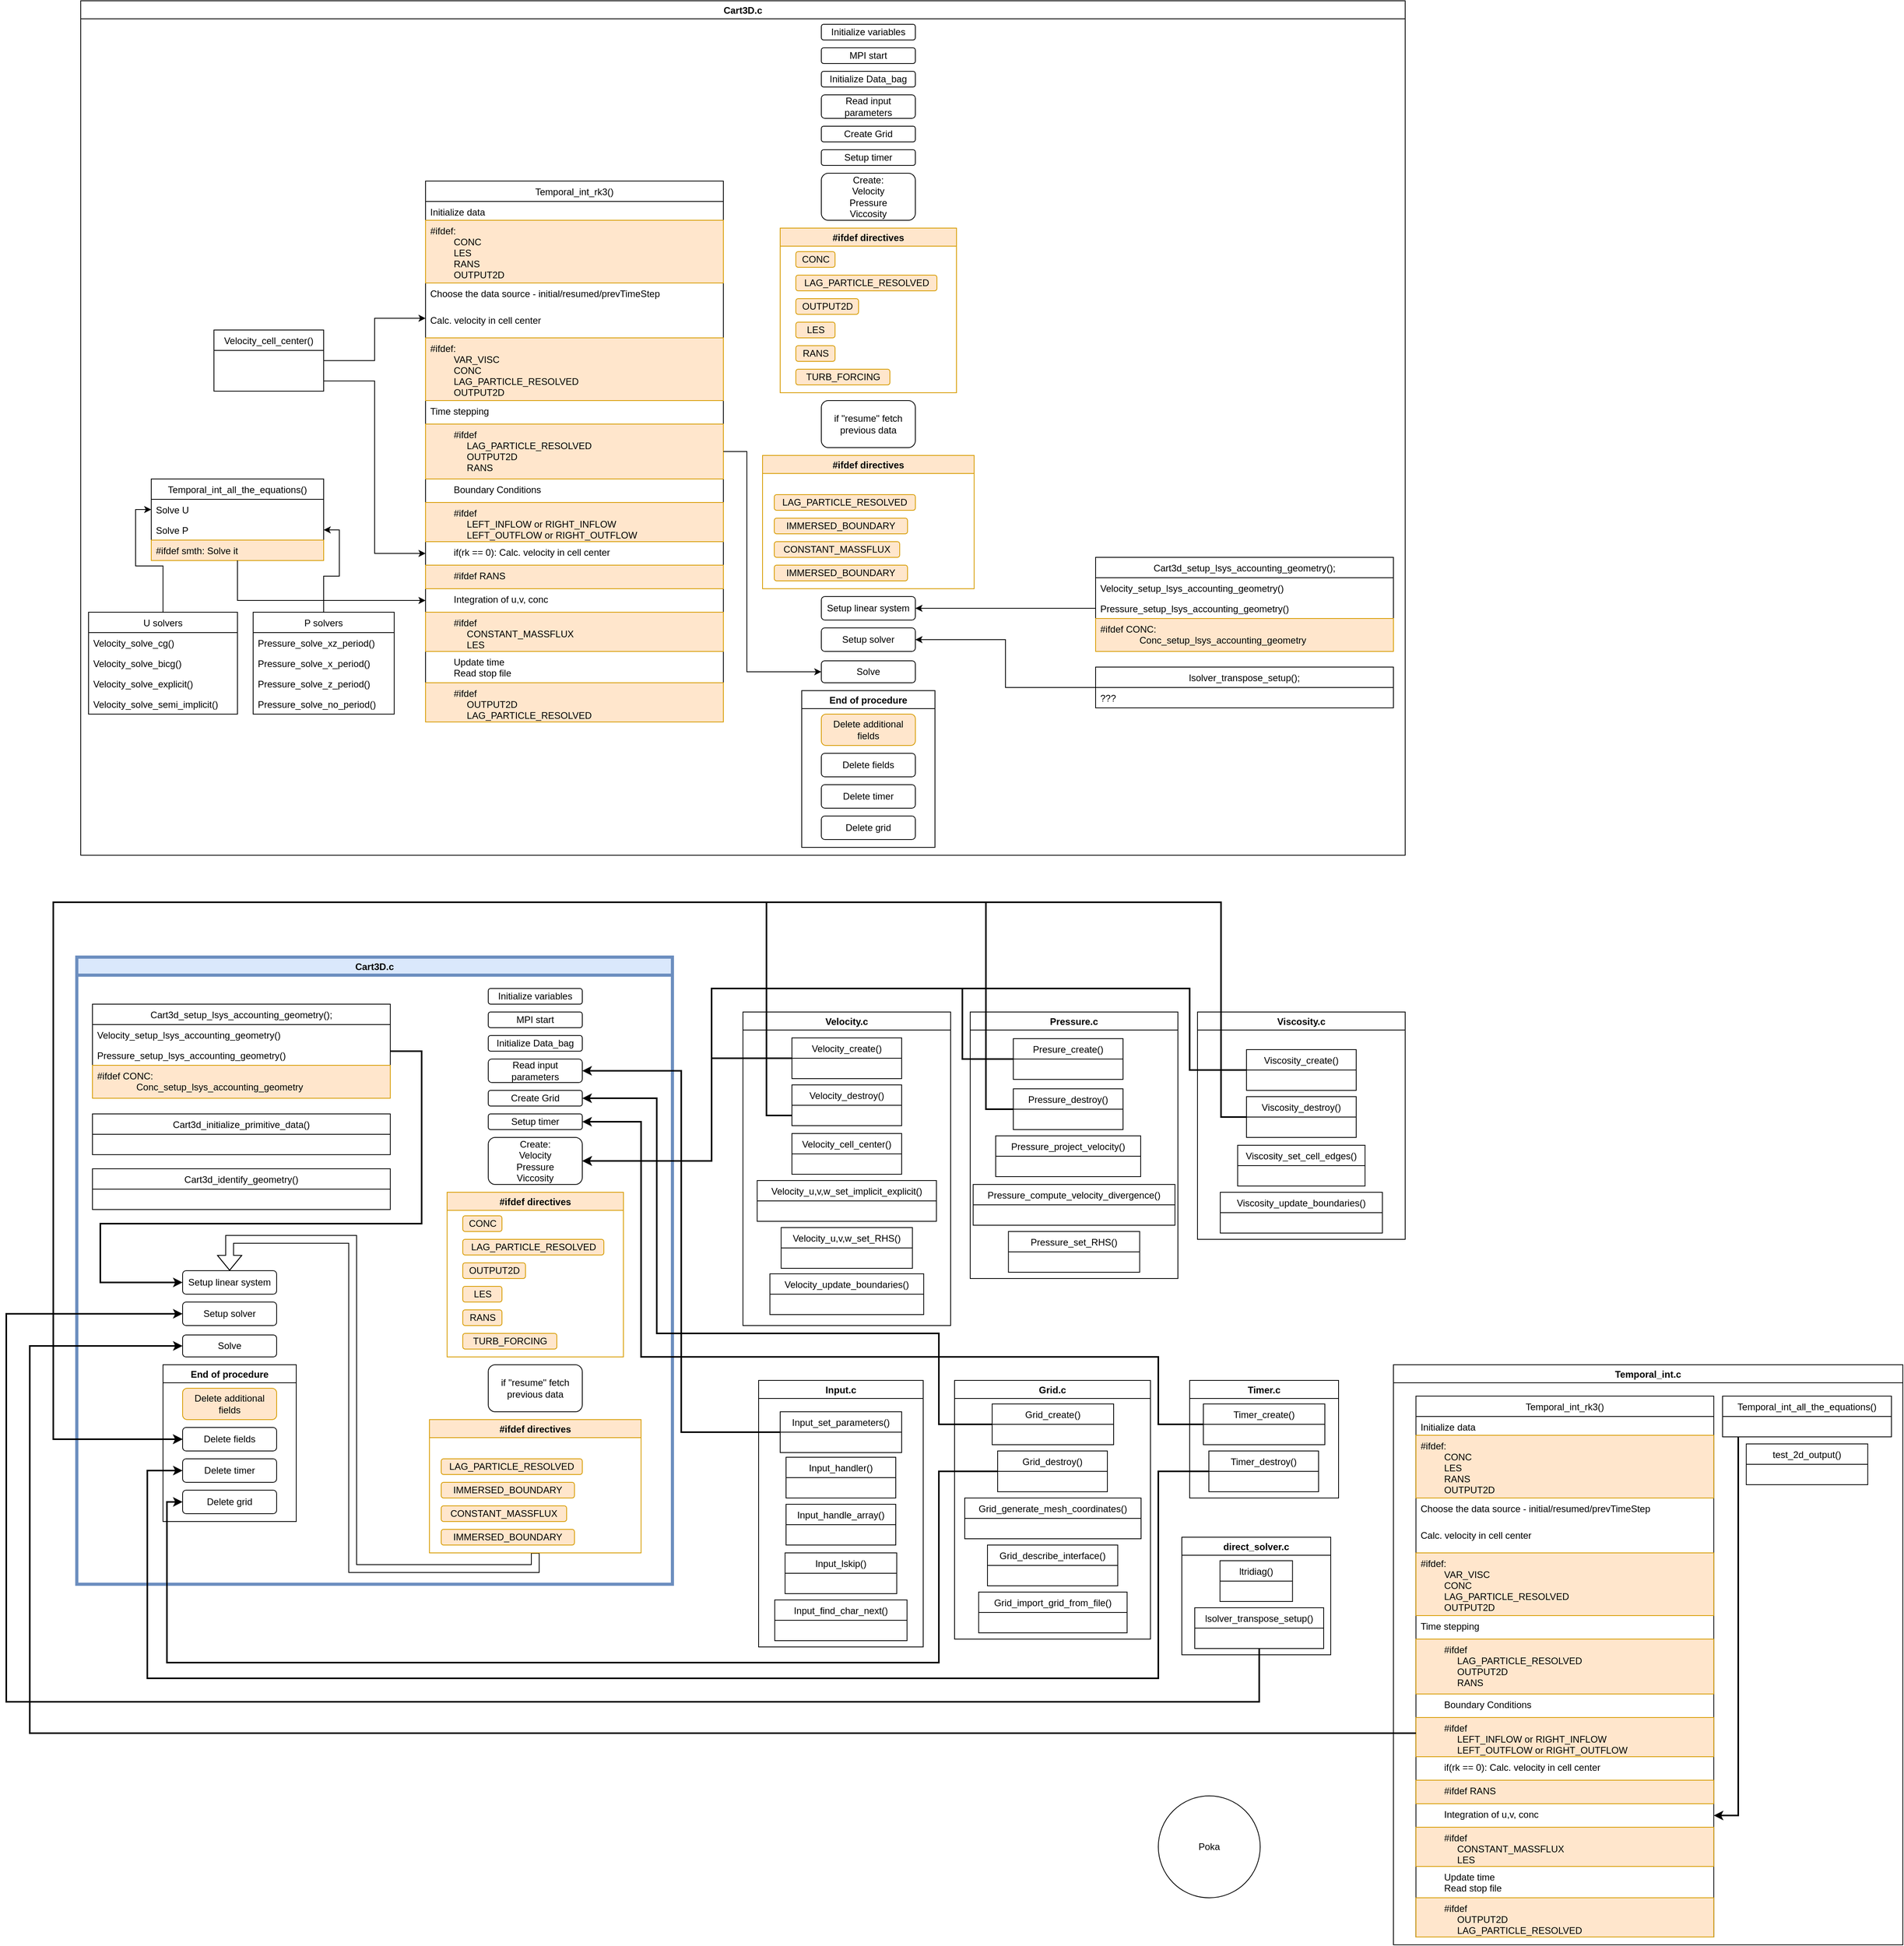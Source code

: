 <mxfile version="13.6.9" type="github">
  <diagram id="1NkAsfH9KzE3saYKE_k4" name="Page-1">
    <mxGraphModel dx="3122" dy="1903" grid="1" gridSize="10" guides="1" tooltips="1" connect="1" arrows="1" fold="1" page="1" pageScale="1" pageWidth="850" pageHeight="1100" math="0" shadow="0">
      <root>
        <mxCell id="0" />
        <mxCell id="1" parent="0" />
        <mxCell id="Mnvv_WwJ39rHPu0QQhqr-1" value="Cart3D.c" style="swimlane;" parent="1" vertex="1">
          <mxGeometry x="-845" y="-120" width="1690" height="1090" as="geometry">
            <mxRectangle x="-850" width="90" height="23" as="alternateBounds" />
          </mxGeometry>
        </mxCell>
        <mxCell id="Mnvv_WwJ39rHPu0QQhqr-2" value="Initialize variables" style="rounded=1;whiteSpace=wrap;html=1;" parent="Mnvv_WwJ39rHPu0QQhqr-1" vertex="1">
          <mxGeometry x="945" y="30" width="120" height="20" as="geometry" />
        </mxCell>
        <mxCell id="Mnvv_WwJ39rHPu0QQhqr-3" value="MPI start" style="rounded=1;whiteSpace=wrap;html=1;" parent="Mnvv_WwJ39rHPu0QQhqr-1" vertex="1">
          <mxGeometry x="945" y="60" width="120" height="20" as="geometry" />
        </mxCell>
        <mxCell id="Mnvv_WwJ39rHPu0QQhqr-4" value="&lt;div&gt;Initialize Data_bag&lt;/div&gt;" style="rounded=1;whiteSpace=wrap;html=1;" parent="Mnvv_WwJ39rHPu0QQhqr-1" vertex="1">
          <mxGeometry x="945" y="90" width="120" height="20" as="geometry" />
        </mxCell>
        <mxCell id="Mnvv_WwJ39rHPu0QQhqr-5" value="&lt;div&gt;Read input parameters&lt;/div&gt;" style="rounded=1;whiteSpace=wrap;html=1;" parent="Mnvv_WwJ39rHPu0QQhqr-1" vertex="1">
          <mxGeometry x="945" y="120" width="120" height="30" as="geometry" />
        </mxCell>
        <mxCell id="Mnvv_WwJ39rHPu0QQhqr-6" value="&lt;div&gt;Create Grid&lt;/div&gt;" style="rounded=1;whiteSpace=wrap;html=1;" parent="Mnvv_WwJ39rHPu0QQhqr-1" vertex="1">
          <mxGeometry x="945" y="160" width="120" height="20" as="geometry" />
        </mxCell>
        <mxCell id="Mnvv_WwJ39rHPu0QQhqr-7" value="&lt;div&gt;Setup timer&lt;/div&gt;" style="rounded=1;whiteSpace=wrap;html=1;" parent="Mnvv_WwJ39rHPu0QQhqr-1" vertex="1">
          <mxGeometry x="945" y="190" width="120" height="20" as="geometry" />
        </mxCell>
        <mxCell id="Mnvv_WwJ39rHPu0QQhqr-8" value="&lt;div&gt;Create:&lt;/div&gt;&lt;div&gt;Velocity&lt;/div&gt;&lt;div&gt;Pressure&lt;/div&gt;&lt;div&gt;Viccosity&lt;br&gt;&lt;/div&gt;" style="rounded=1;whiteSpace=wrap;html=1;" parent="Mnvv_WwJ39rHPu0QQhqr-1" vertex="1">
          <mxGeometry x="945" y="220" width="120" height="60" as="geometry" />
        </mxCell>
        <mxCell id="BQN_1DTDuwJgb3e3rP3L-76" value="U solvers" style="swimlane;fontStyle=0;childLayout=stackLayout;horizontal=1;startSize=26;fillColor=none;horizontalStack=0;resizeParent=1;resizeParentMax=0;resizeLast=0;collapsible=1;marginBottom=0;" parent="Mnvv_WwJ39rHPu0QQhqr-1" vertex="1">
          <mxGeometry x="10" y="780" width="190" height="130" as="geometry" />
        </mxCell>
        <mxCell id="BQN_1DTDuwJgb3e3rP3L-77" value="Velocity_solve_cg()" style="text;strokeColor=none;fillColor=none;align=left;verticalAlign=top;spacingLeft=4;spacingRight=4;overflow=hidden;rotatable=0;points=[[0,0.5],[1,0.5]];portConstraint=eastwest;" parent="BQN_1DTDuwJgb3e3rP3L-76" vertex="1">
          <mxGeometry y="26" width="190" height="26" as="geometry" />
        </mxCell>
        <mxCell id="BQN_1DTDuwJgb3e3rP3L-78" value="Velocity_solve_bicg()" style="text;strokeColor=none;fillColor=none;align=left;verticalAlign=top;spacingLeft=4;spacingRight=4;overflow=hidden;rotatable=0;points=[[0,0.5],[1,0.5]];portConstraint=eastwest;" parent="BQN_1DTDuwJgb3e3rP3L-76" vertex="1">
          <mxGeometry y="52" width="190" height="26" as="geometry" />
        </mxCell>
        <mxCell id="BQN_1DTDuwJgb3e3rP3L-79" value="Velocity_solve_explicit()" style="text;strokeColor=none;fillColor=none;align=left;verticalAlign=top;spacingLeft=4;spacingRight=4;overflow=hidden;rotatable=0;points=[[0,0.5],[1,0.5]];portConstraint=eastwest;" parent="BQN_1DTDuwJgb3e3rP3L-76" vertex="1">
          <mxGeometry y="78" width="190" height="26" as="geometry" />
        </mxCell>
        <mxCell id="BQN_1DTDuwJgb3e3rP3L-80" value="Velocity_solve_semi_implicit()" style="text;strokeColor=none;fillColor=none;align=left;verticalAlign=top;spacingLeft=4;spacingRight=4;overflow=hidden;rotatable=0;points=[[0,0.5],[1,0.5]];portConstraint=eastwest;" parent="BQN_1DTDuwJgb3e3rP3L-76" vertex="1">
          <mxGeometry y="104" width="190" height="26" as="geometry" />
        </mxCell>
        <mxCell id="BQN_1DTDuwJgb3e3rP3L-81" value="P solvers" style="swimlane;fontStyle=0;childLayout=stackLayout;horizontal=1;startSize=26;fillColor=none;horizontalStack=0;resizeParent=1;resizeParentMax=0;resizeLast=0;collapsible=1;marginBottom=0;" parent="Mnvv_WwJ39rHPu0QQhqr-1" vertex="1">
          <mxGeometry x="220" y="780" width="180" height="130" as="geometry" />
        </mxCell>
        <mxCell id="BQN_1DTDuwJgb3e3rP3L-82" value="Pressure_solve_xz_period()" style="text;strokeColor=none;fillColor=none;align=left;verticalAlign=top;spacingLeft=4;spacingRight=4;overflow=hidden;rotatable=0;points=[[0,0.5],[1,0.5]];portConstraint=eastwest;" parent="BQN_1DTDuwJgb3e3rP3L-81" vertex="1">
          <mxGeometry y="26" width="180" height="26" as="geometry" />
        </mxCell>
        <mxCell id="BQN_1DTDuwJgb3e3rP3L-83" value="Pressure_solve_x_period()" style="text;strokeColor=none;fillColor=none;align=left;verticalAlign=top;spacingLeft=4;spacingRight=4;overflow=hidden;rotatable=0;points=[[0,0.5],[1,0.5]];portConstraint=eastwest;" parent="BQN_1DTDuwJgb3e3rP3L-81" vertex="1">
          <mxGeometry y="52" width="180" height="26" as="geometry" />
        </mxCell>
        <mxCell id="BQN_1DTDuwJgb3e3rP3L-84" value="Pressure_solve_z_period()" style="text;strokeColor=none;fillColor=none;align=left;verticalAlign=top;spacingLeft=4;spacingRight=4;overflow=hidden;rotatable=0;points=[[0,0.5],[1,0.5]];portConstraint=eastwest;" parent="BQN_1DTDuwJgb3e3rP3L-81" vertex="1">
          <mxGeometry y="78" width="180" height="26" as="geometry" />
        </mxCell>
        <mxCell id="BQN_1DTDuwJgb3e3rP3L-85" value="Pressure_solve_no_period()" style="text;strokeColor=none;fillColor=none;align=left;verticalAlign=top;spacingLeft=4;spacingRight=4;overflow=hidden;rotatable=0;points=[[0,0.5],[1,0.5]];portConstraint=eastwest;" parent="BQN_1DTDuwJgb3e3rP3L-81" vertex="1">
          <mxGeometry y="104" width="180" height="26" as="geometry" />
        </mxCell>
        <mxCell id="BQN_1DTDuwJgb3e3rP3L-70" value="Temporal_int_all_the_equations()" style="swimlane;fontStyle=0;childLayout=stackLayout;horizontal=1;startSize=26;fillColor=none;horizontalStack=0;resizeParent=1;resizeParentMax=0;resizeLast=0;collapsible=1;marginBottom=0;" parent="Mnvv_WwJ39rHPu0QQhqr-1" vertex="1">
          <mxGeometry x="90" y="610" width="220" height="104" as="geometry" />
        </mxCell>
        <mxCell id="BQN_1DTDuwJgb3e3rP3L-71" value="Solve U" style="text;strokeColor=none;fillColor=none;align=left;verticalAlign=top;spacingLeft=4;spacingRight=4;overflow=hidden;rotatable=0;points=[[0,0.5],[1,0.5]];portConstraint=eastwest;" parent="BQN_1DTDuwJgb3e3rP3L-70" vertex="1">
          <mxGeometry y="26" width="220" height="26" as="geometry" />
        </mxCell>
        <mxCell id="BQN_1DTDuwJgb3e3rP3L-72" value="Solve P" style="text;strokeColor=none;fillColor=none;align=left;verticalAlign=top;spacingLeft=4;spacingRight=4;overflow=hidden;rotatable=0;points=[[0,0.5],[1,0.5]];portConstraint=eastwest;" parent="BQN_1DTDuwJgb3e3rP3L-70" vertex="1">
          <mxGeometry y="52" width="220" height="26" as="geometry" />
        </mxCell>
        <mxCell id="BQN_1DTDuwJgb3e3rP3L-73" value="#ifdef smth: Solve it" style="text;strokeColor=#d79b00;fillColor=#ffe6cc;align=left;verticalAlign=top;spacingLeft=4;spacingRight=4;overflow=hidden;rotatable=0;points=[[0,0.5],[1,0.5]];portConstraint=eastwest;" parent="BQN_1DTDuwJgb3e3rP3L-70" vertex="1">
          <mxGeometry y="78" width="220" height="26" as="geometry" />
        </mxCell>
        <mxCell id="BQN_1DTDuwJgb3e3rP3L-50" value="Temporal_int_rk3()" style="swimlane;fontStyle=0;childLayout=stackLayout;horizontal=1;startSize=26;fillColor=none;horizontalStack=0;resizeParent=1;resizeParentMax=0;resizeLast=0;collapsible=1;marginBottom=0;" parent="Mnvv_WwJ39rHPu0QQhqr-1" vertex="1">
          <mxGeometry x="440" y="230" width="380" height="690" as="geometry">
            <mxRectangle x="450" y="610" width="190" height="26" as="alternateBounds" />
          </mxGeometry>
        </mxCell>
        <mxCell id="BQN_1DTDuwJgb3e3rP3L-51" value="Initialize data" style="text;strokeColor=none;fillColor=none;align=left;verticalAlign=top;spacingLeft=4;spacingRight=4;overflow=hidden;rotatable=0;points=[[0,0.5],[1,0.5]];portConstraint=eastwest;" parent="BQN_1DTDuwJgb3e3rP3L-50" vertex="1">
          <mxGeometry y="26" width="380" height="24" as="geometry" />
        </mxCell>
        <mxCell id="BQN_1DTDuwJgb3e3rP3L-58" value="#ifdef:&#xa;         CONC&#xa;         LES&#xa;         RANS&#xa;         OUTPUT2D&#xa;&#xa;" style="text;strokeColor=#d79b00;fillColor=#ffe6cc;align=left;verticalAlign=top;spacingLeft=4;spacingRight=4;overflow=hidden;rotatable=0;points=[[0,0.5],[1,0.5]];portConstraint=eastwest;" parent="BQN_1DTDuwJgb3e3rP3L-50" vertex="1">
          <mxGeometry y="50" width="380" height="80" as="geometry" />
        </mxCell>
        <mxCell id="BQN_1DTDuwJgb3e3rP3L-59" value="Choose the data source - initial/resumed/prevTimeStep" style="text;strokeColor=none;fillColor=none;align=left;verticalAlign=top;spacingLeft=4;spacingRight=4;overflow=hidden;rotatable=0;points=[[0,0.5],[1,0.5]];portConstraint=eastwest;" parent="BQN_1DTDuwJgb3e3rP3L-50" vertex="1">
          <mxGeometry y="130" width="380" height="20" as="geometry" />
        </mxCell>
        <mxCell id="BQN_1DTDuwJgb3e3rP3L-60" value="&#xa;Calc. velocity in cell center" style="text;strokeColor=none;fillColor=none;align=left;verticalAlign=top;spacingLeft=4;spacingRight=4;overflow=hidden;rotatable=0;points=[[0,0.5],[1,0.5]];portConstraint=eastwest;" parent="BQN_1DTDuwJgb3e3rP3L-50" vertex="1">
          <mxGeometry y="150" width="380" height="50" as="geometry" />
        </mxCell>
        <mxCell id="BQN_1DTDuwJgb3e3rP3L-61" value="#ifdef:&#xa;         VAR_VISC&#xa;         CONC&#xa;         LAG_PARTICLE_RESOLVED&#xa;         OUTPUT2D&#xa;" style="text;strokeColor=#d79b00;fillColor=#ffe6cc;align=left;verticalAlign=top;spacingLeft=4;spacingRight=4;overflow=hidden;rotatable=0;points=[[0,0.5],[1,0.5]];portConstraint=eastwest;" parent="BQN_1DTDuwJgb3e3rP3L-50" vertex="1">
          <mxGeometry y="200" width="380" height="80" as="geometry" />
        </mxCell>
        <mxCell id="BQN_1DTDuwJgb3e3rP3L-88" value="Time stepping" style="text;strokeColor=none;fillColor=none;align=left;verticalAlign=top;spacingLeft=4;spacingRight=4;overflow=hidden;rotatable=0;points=[[0,0.5],[1,0.5]];portConstraint=eastwest;" parent="BQN_1DTDuwJgb3e3rP3L-50" vertex="1">
          <mxGeometry y="280" width="380" height="30" as="geometry" />
        </mxCell>
        <mxCell id="BQN_1DTDuwJgb3e3rP3L-156" value="         #ifdef&#xa;              LAG_PARTICLE_RESOLVED&#xa;              OUTPUT2D&#xa;              RANS" style="text;strokeColor=#d79b00;fillColor=#ffe6cc;align=left;verticalAlign=top;spacingLeft=4;spacingRight=4;overflow=hidden;rotatable=0;points=[[0,0.5],[1,0.5]];portConstraint=eastwest;" parent="BQN_1DTDuwJgb3e3rP3L-50" vertex="1">
          <mxGeometry y="310" width="380" height="70" as="geometry" />
        </mxCell>
        <mxCell id="BQN_1DTDuwJgb3e3rP3L-157" value="         Boundary Conditions" style="text;strokeColor=none;fillColor=none;align=left;verticalAlign=top;spacingLeft=4;spacingRight=4;overflow=hidden;rotatable=0;points=[[0,0.5],[1,0.5]];portConstraint=eastwest;" parent="BQN_1DTDuwJgb3e3rP3L-50" vertex="1">
          <mxGeometry y="380" width="380" height="30" as="geometry" />
        </mxCell>
        <mxCell id="BQN_1DTDuwJgb3e3rP3L-160" value="         #ifdef&#xa;              LEFT_INFLOW or RIGHT_INFLOW&#xa;              LEFT_OUTFLOW or RIGHT_OUTFLOW" style="text;strokeColor=#d79b00;fillColor=#ffe6cc;align=left;verticalAlign=top;spacingLeft=4;spacingRight=4;overflow=hidden;rotatable=0;points=[[0,0.5],[1,0.5]];portConstraint=eastwest;" parent="BQN_1DTDuwJgb3e3rP3L-50" vertex="1">
          <mxGeometry y="410" width="380" height="50" as="geometry" />
        </mxCell>
        <mxCell id="BQN_1DTDuwJgb3e3rP3L-159" value="         if(rk == 0): Calc. velocity in cell center" style="text;strokeColor=none;fillColor=none;align=left;verticalAlign=top;spacingLeft=4;spacingRight=4;overflow=hidden;rotatable=0;points=[[0,0.5],[1,0.5]];portConstraint=eastwest;" parent="BQN_1DTDuwJgb3e3rP3L-50" vertex="1">
          <mxGeometry y="460" width="380" height="30" as="geometry" />
        </mxCell>
        <mxCell id="BQN_1DTDuwJgb3e3rP3L-158" value="         #ifdef RANS" style="text;strokeColor=#d79b00;fillColor=#ffe6cc;align=left;verticalAlign=top;spacingLeft=4;spacingRight=4;overflow=hidden;rotatable=0;points=[[0,0.5],[1,0.5]];portConstraint=eastwest;" parent="BQN_1DTDuwJgb3e3rP3L-50" vertex="1">
          <mxGeometry y="490" width="380" height="30" as="geometry" />
        </mxCell>
        <mxCell id="BQN_1DTDuwJgb3e3rP3L-161" value="         Integration of u,v, conc" style="text;strokeColor=none;fillColor=none;align=left;verticalAlign=top;spacingLeft=4;spacingRight=4;overflow=hidden;rotatable=0;points=[[0,0.5],[1,0.5]];portConstraint=eastwest;" parent="BQN_1DTDuwJgb3e3rP3L-50" vertex="1">
          <mxGeometry y="520" width="380" height="30" as="geometry" />
        </mxCell>
        <mxCell id="BQN_1DTDuwJgb3e3rP3L-162" value="         #ifdef&#xa;              CONSTANT_MASSFLUX&#xa;              LES" style="text;strokeColor=#d79b00;fillColor=#ffe6cc;align=left;verticalAlign=top;spacingLeft=4;spacingRight=4;overflow=hidden;rotatable=0;points=[[0,0.5],[1,0.5]];portConstraint=eastwest;" parent="BQN_1DTDuwJgb3e3rP3L-50" vertex="1">
          <mxGeometry y="550" width="380" height="50" as="geometry" />
        </mxCell>
        <mxCell id="BQN_1DTDuwJgb3e3rP3L-163" value="         Update time&#xa;         Read stop file" style="text;strokeColor=none;fillColor=none;align=left;verticalAlign=top;spacingLeft=4;spacingRight=4;overflow=hidden;rotatable=0;points=[[0,0.5],[1,0.5]];portConstraint=eastwest;" parent="BQN_1DTDuwJgb3e3rP3L-50" vertex="1">
          <mxGeometry y="600" width="380" height="40" as="geometry" />
        </mxCell>
        <mxCell id="BQN_1DTDuwJgb3e3rP3L-164" value="         #ifdef&#xa;              OUTPUT2D&#xa;              LAG_PARTICLE_RESOLVED" style="text;strokeColor=#d79b00;fillColor=#ffe6cc;align=left;verticalAlign=top;spacingLeft=4;spacingRight=4;overflow=hidden;rotatable=0;points=[[0,0.5],[1,0.5]];portConstraint=eastwest;" parent="BQN_1DTDuwJgb3e3rP3L-50" vertex="1">
          <mxGeometry y="640" width="380" height="50" as="geometry" />
        </mxCell>
        <mxCell id="BQN_1DTDuwJgb3e3rP3L-62" value="Velocity_cell_center()" style="swimlane;fontStyle=0;childLayout=stackLayout;horizontal=1;startSize=26;fillColor=none;horizontalStack=0;resizeParent=1;resizeParentMax=0;resizeLast=0;collapsible=1;marginBottom=0;" parent="Mnvv_WwJ39rHPu0QQhqr-1" vertex="1">
          <mxGeometry x="170" y="420" width="140" height="78" as="geometry" />
        </mxCell>
        <mxCell id="BQN_1DTDuwJgb3e3rP3L-63" value=" " style="text;strokeColor=none;fillColor=none;align=left;verticalAlign=top;spacingLeft=4;spacingRight=4;overflow=hidden;rotatable=0;points=[[0,0.5],[1,0.5]];portConstraint=eastwest;" parent="BQN_1DTDuwJgb3e3rP3L-62" vertex="1">
          <mxGeometry y="26" width="140" height="26" as="geometry" />
        </mxCell>
        <mxCell id="BQN_1DTDuwJgb3e3rP3L-64" value=" " style="text;strokeColor=none;fillColor=none;align=left;verticalAlign=top;spacingLeft=4;spacingRight=4;overflow=hidden;rotatable=0;points=[[0,0.5],[1,0.5]];portConstraint=eastwest;" parent="BQN_1DTDuwJgb3e3rP3L-62" vertex="1">
          <mxGeometry y="52" width="140" height="26" as="geometry" />
        </mxCell>
        <mxCell id="BQN_1DTDuwJgb3e3rP3L-43" value="lsolver_transpose_setup();" style="swimlane;fontStyle=0;childLayout=stackLayout;horizontal=1;startSize=26;fillColor=none;horizontalStack=0;resizeParent=1;resizeParentMax=0;resizeLast=0;collapsible=1;marginBottom=0;" parent="Mnvv_WwJ39rHPu0QQhqr-1" vertex="1">
          <mxGeometry x="1295" y="850" width="380" height="52" as="geometry" />
        </mxCell>
        <mxCell id="BQN_1DTDuwJgb3e3rP3L-44" value="???" style="text;strokeColor=none;fillColor=none;align=left;verticalAlign=top;spacingLeft=4;spacingRight=4;overflow=hidden;rotatable=0;points=[[0,0.5],[1,0.5]];portConstraint=eastwest;" parent="BQN_1DTDuwJgb3e3rP3L-43" vertex="1">
          <mxGeometry y="26" width="380" height="26" as="geometry" />
        </mxCell>
        <mxCell id="BQN_1DTDuwJgb3e3rP3L-38" value="Cart3d_setup_lsys_accounting_geometry();" style="swimlane;fontStyle=0;childLayout=stackLayout;horizontal=1;startSize=26;fillColor=none;horizontalStack=0;resizeParent=1;resizeParentMax=0;resizeLast=0;collapsible=1;marginBottom=0;" parent="Mnvv_WwJ39rHPu0QQhqr-1" vertex="1">
          <mxGeometry x="1295" y="710" width="380" height="120" as="geometry" />
        </mxCell>
        <mxCell id="BQN_1DTDuwJgb3e3rP3L-39" value="Velocity_setup_lsys_accounting_geometry()&#xa;" style="text;strokeColor=none;fillColor=none;align=left;verticalAlign=top;spacingLeft=4;spacingRight=4;overflow=hidden;rotatable=0;points=[[0,0.5],[1,0.5]];portConstraint=eastwest;" parent="BQN_1DTDuwJgb3e3rP3L-38" vertex="1">
          <mxGeometry y="26" width="380" height="26" as="geometry" />
        </mxCell>
        <mxCell id="BQN_1DTDuwJgb3e3rP3L-40" value="Pressure_setup_lsys_accounting_geometry()" style="text;strokeColor=none;fillColor=none;align=left;verticalAlign=top;spacingLeft=4;spacingRight=4;overflow=hidden;rotatable=0;points=[[0,0.5],[1,0.5]];portConstraint=eastwest;" parent="BQN_1DTDuwJgb3e3rP3L-38" vertex="1">
          <mxGeometry y="52" width="380" height="26" as="geometry" />
        </mxCell>
        <mxCell id="BQN_1DTDuwJgb3e3rP3L-41" value="#ifdef CONC:&#xa;               Conc_setup_lsys_accounting_geometry" style="text;strokeColor=#d79b00;fillColor=#ffe6cc;align=left;verticalAlign=top;spacingLeft=4;spacingRight=4;overflow=hidden;rotatable=0;points=[[0,0.5],[1,0.5]];portConstraint=eastwest;" parent="BQN_1DTDuwJgb3e3rP3L-38" vertex="1">
          <mxGeometry y="78" width="380" height="42" as="geometry" />
        </mxCell>
        <mxCell id="Mnvv_WwJ39rHPu0QQhqr-9" value="#ifdef directives" style="swimlane;fillColor=#ffe6cc;strokeColor=#d79b00;" parent="Mnvv_WwJ39rHPu0QQhqr-1" vertex="1">
          <mxGeometry x="892.5" y="290" width="225" height="210" as="geometry" />
        </mxCell>
        <mxCell id="Mnvv_WwJ39rHPu0QQhqr-10" value="CONC" style="rounded=1;whiteSpace=wrap;html=1;fillColor=#ffe6cc;strokeColor=#d79b00;" parent="Mnvv_WwJ39rHPu0QQhqr-9" vertex="1">
          <mxGeometry x="20" y="30" width="50" height="20" as="geometry" />
        </mxCell>
        <mxCell id="Mnvv_WwJ39rHPu0QQhqr-11" value="LAG_PARTICLE_RESOLVED" style="rounded=1;whiteSpace=wrap;html=1;fillColor=#ffe6cc;strokeColor=#d79b00;" parent="Mnvv_WwJ39rHPu0QQhqr-9" vertex="1">
          <mxGeometry x="20" y="60" width="180" height="20" as="geometry" />
        </mxCell>
        <mxCell id="Mnvv_WwJ39rHPu0QQhqr-12" value="OUTPUT2D" style="rounded=1;whiteSpace=wrap;html=1;fillColor=#ffe6cc;strokeColor=#d79b00;" parent="Mnvv_WwJ39rHPu0QQhqr-9" vertex="1">
          <mxGeometry x="20" y="90" width="80" height="20" as="geometry" />
        </mxCell>
        <mxCell id="Mnvv_WwJ39rHPu0QQhqr-14" value="LES" style="rounded=1;whiteSpace=wrap;html=1;fillColor=#ffe6cc;strokeColor=#d79b00;" parent="Mnvv_WwJ39rHPu0QQhqr-9" vertex="1">
          <mxGeometry x="20" y="120" width="50" height="20" as="geometry" />
        </mxCell>
        <mxCell id="Mnvv_WwJ39rHPu0QQhqr-13" value="RANS" style="rounded=1;whiteSpace=wrap;html=1;fillColor=#ffe6cc;strokeColor=#d79b00;" parent="Mnvv_WwJ39rHPu0QQhqr-9" vertex="1">
          <mxGeometry x="20" y="150" width="50" height="20" as="geometry" />
        </mxCell>
        <mxCell id="Mnvv_WwJ39rHPu0QQhqr-17" value="TURB_FORCING" style="rounded=1;whiteSpace=wrap;html=1;fillColor=#ffe6cc;strokeColor=#d79b00;" parent="Mnvv_WwJ39rHPu0QQhqr-9" vertex="1">
          <mxGeometry x="20" y="180" width="120" height="20" as="geometry" />
        </mxCell>
        <mxCell id="Mnvv_WwJ39rHPu0QQhqr-36" value="if &quot;resume&quot; fetch previous data" style="rounded=1;whiteSpace=wrap;html=1;" parent="Mnvv_WwJ39rHPu0QQhqr-1" vertex="1">
          <mxGeometry x="945" y="510" width="120" height="60" as="geometry" />
        </mxCell>
        <mxCell id="BQN_1DTDuwJgb3e3rP3L-1" value="#ifdef directives" style="swimlane;fillColor=#ffe6cc;strokeColor=#d79b00;" parent="Mnvv_WwJ39rHPu0QQhqr-1" vertex="1">
          <mxGeometry x="870" y="580" width="270" height="170" as="geometry" />
        </mxCell>
        <mxCell id="BQN_1DTDuwJgb3e3rP3L-2" value="IMMERSED_BOUNDARY" style="rounded=1;whiteSpace=wrap;html=1;fillColor=#ffe6cc;strokeColor=#d79b00;" parent="BQN_1DTDuwJgb3e3rP3L-1" vertex="1">
          <mxGeometry x="15" y="80" width="170" height="20" as="geometry" />
        </mxCell>
        <mxCell id="BQN_1DTDuwJgb3e3rP3L-3" value="LAG_PARTICLE_RESOLVED" style="rounded=1;whiteSpace=wrap;html=1;fillColor=#ffe6cc;strokeColor=#d79b00;" parent="BQN_1DTDuwJgb3e3rP3L-1" vertex="1">
          <mxGeometry x="15" y="50" width="180" height="20" as="geometry" />
        </mxCell>
        <mxCell id="Mnvv_WwJ39rHPu0QQhqr-21" value="CONSTANT_MASSFLUX" style="rounded=1;whiteSpace=wrap;html=1;fillColor=#ffe6cc;strokeColor=#d79b00;" parent="BQN_1DTDuwJgb3e3rP3L-1" vertex="1">
          <mxGeometry x="15" y="110" width="160" height="20" as="geometry" />
        </mxCell>
        <mxCell id="BQN_1DTDuwJgb3e3rP3L-4" value="IMMERSED_BOUNDARY" style="rounded=1;whiteSpace=wrap;html=1;fillColor=#ffe6cc;strokeColor=#d79b00;" parent="BQN_1DTDuwJgb3e3rP3L-1" vertex="1">
          <mxGeometry x="15" y="140" width="170" height="20" as="geometry" />
        </mxCell>
        <mxCell id="BQN_1DTDuwJgb3e3rP3L-52" style="edgeStyle=orthogonalEdgeStyle;rounded=0;orthogonalLoop=1;jettySize=auto;html=1;entryX=0;entryY=0.5;entryDx=0;entryDy=0;" parent="Mnvv_WwJ39rHPu0QQhqr-1" source="BQN_1DTDuwJgb3e3rP3L-50" target="BQN_1DTDuwJgb3e3rP3L-47" edge="1">
          <mxGeometry relative="1" as="geometry">
            <Array as="points">
              <mxPoint x="850" y="575" />
              <mxPoint x="850" y="856" />
            </Array>
          </mxGeometry>
        </mxCell>
        <mxCell id="BQN_1DTDuwJgb3e3rP3L-5" value="Setup linear system" style="rounded=1;whiteSpace=wrap;html=1;" parent="Mnvv_WwJ39rHPu0QQhqr-1" vertex="1">
          <mxGeometry x="945" y="760" width="120" height="30" as="geometry" />
        </mxCell>
        <mxCell id="BQN_1DTDuwJgb3e3rP3L-6" value="Setup solver" style="rounded=1;whiteSpace=wrap;html=1;" parent="Mnvv_WwJ39rHPu0QQhqr-1" vertex="1">
          <mxGeometry x="945" y="800" width="120" height="30" as="geometry" />
        </mxCell>
        <mxCell id="BQN_1DTDuwJgb3e3rP3L-48" style="edgeStyle=orthogonalEdgeStyle;rounded=0;orthogonalLoop=1;jettySize=auto;html=1;entryX=1;entryY=0.5;entryDx=0;entryDy=0;" parent="Mnvv_WwJ39rHPu0QQhqr-1" source="BQN_1DTDuwJgb3e3rP3L-43" target="BQN_1DTDuwJgb3e3rP3L-6" edge="1">
          <mxGeometry relative="1" as="geometry" />
        </mxCell>
        <mxCell id="BQN_1DTDuwJgb3e3rP3L-74" style="edgeStyle=orthogonalEdgeStyle;rounded=0;orthogonalLoop=1;jettySize=auto;html=1;entryX=0;entryY=0.5;entryDx=0;entryDy=0;" parent="Mnvv_WwJ39rHPu0QQhqr-1" source="BQN_1DTDuwJgb3e3rP3L-70" target="BQN_1DTDuwJgb3e3rP3L-161" edge="1">
          <mxGeometry relative="1" as="geometry">
            <mxPoint x="417" y="700" as="targetPoint" />
          </mxGeometry>
        </mxCell>
        <mxCell id="BQN_1DTDuwJgb3e3rP3L-7" value="End of procedure" style="swimlane;" parent="Mnvv_WwJ39rHPu0QQhqr-1" vertex="1">
          <mxGeometry x="920" y="880" width="170" height="200" as="geometry" />
        </mxCell>
        <mxCell id="BQN_1DTDuwJgb3e3rP3L-8" value="Delete fields" style="rounded=1;whiteSpace=wrap;html=1;" parent="BQN_1DTDuwJgb3e3rP3L-7" vertex="1">
          <mxGeometry x="25" y="80" width="120" height="30" as="geometry" />
        </mxCell>
        <mxCell id="BQN_1DTDuwJgb3e3rP3L-34" value="Delete timer" style="rounded=1;whiteSpace=wrap;html=1;" parent="BQN_1DTDuwJgb3e3rP3L-7" vertex="1">
          <mxGeometry x="25" y="120" width="120" height="30" as="geometry" />
        </mxCell>
        <mxCell id="BQN_1DTDuwJgb3e3rP3L-35" value="Delete grid" style="rounded=1;whiteSpace=wrap;html=1;" parent="BQN_1DTDuwJgb3e3rP3L-7" vertex="1">
          <mxGeometry x="25" y="160" width="120" height="30" as="geometry" />
        </mxCell>
        <mxCell id="BQN_1DTDuwJgb3e3rP3L-165" value="Delete additional fields" style="rounded=1;whiteSpace=wrap;html=1;fillColor=#ffe6cc;strokeColor=#d79b00;" parent="BQN_1DTDuwJgb3e3rP3L-7" vertex="1">
          <mxGeometry x="25" y="30" width="120" height="40" as="geometry" />
        </mxCell>
        <mxCell id="BQN_1DTDuwJgb3e3rP3L-42" style="edgeStyle=orthogonalEdgeStyle;rounded=0;orthogonalLoop=1;jettySize=auto;html=1;entryX=1;entryY=0.5;entryDx=0;entryDy=0;" parent="Mnvv_WwJ39rHPu0QQhqr-1" source="BQN_1DTDuwJgb3e3rP3L-40" target="BQN_1DTDuwJgb3e3rP3L-5" edge="1">
          <mxGeometry relative="1" as="geometry" />
        </mxCell>
        <mxCell id="BQN_1DTDuwJgb3e3rP3L-47" value="Solve" style="rounded=1;whiteSpace=wrap;html=1;" parent="Mnvv_WwJ39rHPu0QQhqr-1" vertex="1">
          <mxGeometry x="945" y="842" width="120" height="28" as="geometry" />
        </mxCell>
        <mxCell id="BQN_1DTDuwJgb3e3rP3L-66" style="edgeStyle=orthogonalEdgeStyle;rounded=0;orthogonalLoop=1;jettySize=auto;html=1;" parent="Mnvv_WwJ39rHPu0QQhqr-1" source="BQN_1DTDuwJgb3e3rP3L-63" target="BQN_1DTDuwJgb3e3rP3L-60" edge="1">
          <mxGeometry relative="1" as="geometry" />
        </mxCell>
        <mxCell id="BQN_1DTDuwJgb3e3rP3L-75" style="edgeStyle=orthogonalEdgeStyle;rounded=0;orthogonalLoop=1;jettySize=auto;html=1;" parent="Mnvv_WwJ39rHPu0QQhqr-1" source="BQN_1DTDuwJgb3e3rP3L-64" target="BQN_1DTDuwJgb3e3rP3L-159" edge="1">
          <mxGeometry relative="1" as="geometry" />
        </mxCell>
        <mxCell id="BQN_1DTDuwJgb3e3rP3L-87" style="edgeStyle=orthogonalEdgeStyle;rounded=0;orthogonalLoop=1;jettySize=auto;html=1;entryX=1;entryY=0.5;entryDx=0;entryDy=0;" parent="Mnvv_WwJ39rHPu0QQhqr-1" source="BQN_1DTDuwJgb3e3rP3L-81" target="BQN_1DTDuwJgb3e3rP3L-72" edge="1">
          <mxGeometry relative="1" as="geometry" />
        </mxCell>
        <mxCell id="BQN_1DTDuwJgb3e3rP3L-86" style="edgeStyle=orthogonalEdgeStyle;rounded=0;orthogonalLoop=1;jettySize=auto;html=1;" parent="Mnvv_WwJ39rHPu0QQhqr-1" source="BQN_1DTDuwJgb3e3rP3L-76" target="BQN_1DTDuwJgb3e3rP3L-71" edge="1">
          <mxGeometry relative="1" as="geometry" />
        </mxCell>
        <mxCell id="ybUe9dVBp182NsWoZHfQ-1" value="Velocity.c" style="swimlane;" parent="1" vertex="1">
          <mxGeometry y="1170" width="265" height="400" as="geometry" />
        </mxCell>
        <mxCell id="ybUe9dVBp182NsWoZHfQ-2" value="Velocity_create()" style="swimlane;fontStyle=0;childLayout=stackLayout;horizontal=1;startSize=26;fillColor=none;horizontalStack=0;resizeParent=1;resizeParentMax=0;resizeLast=0;collapsible=1;marginBottom=0;" parent="ybUe9dVBp182NsWoZHfQ-1" vertex="1">
          <mxGeometry x="62.5" y="33" width="140" height="52" as="geometry" />
        </mxCell>
        <mxCell id="ybUe9dVBp182NsWoZHfQ-3" value=" " style="text;strokeColor=none;fillColor=none;align=left;verticalAlign=top;spacingLeft=4;spacingRight=4;overflow=hidden;rotatable=0;points=[[0,0.5],[1,0.5]];portConstraint=eastwest;" parent="ybUe9dVBp182NsWoZHfQ-2" vertex="1">
          <mxGeometry y="26" width="140" height="26" as="geometry" />
        </mxCell>
        <mxCell id="ybUe9dVBp182NsWoZHfQ-22" value="Velocity_u,v,w_set_RHS()" style="swimlane;fontStyle=0;childLayout=stackLayout;horizontal=1;startSize=26;fillColor=none;horizontalStack=0;resizeParent=1;resizeParentMax=0;resizeLast=0;collapsible=1;marginBottom=0;" parent="ybUe9dVBp182NsWoZHfQ-1" vertex="1">
          <mxGeometry x="48.75" y="275" width="167.5" height="52" as="geometry" />
        </mxCell>
        <mxCell id="ybUe9dVBp182NsWoZHfQ-23" value=" " style="text;strokeColor=none;fillColor=none;align=left;verticalAlign=top;spacingLeft=4;spacingRight=4;overflow=hidden;rotatable=0;points=[[0,0.5],[1,0.5]];portConstraint=eastwest;" parent="ybUe9dVBp182NsWoZHfQ-22" vertex="1">
          <mxGeometry y="26" width="167.5" height="26" as="geometry" />
        </mxCell>
        <mxCell id="ybUe9dVBp182NsWoZHfQ-10" value="Velocity_u,v,w_set_implicit_explicit()" style="swimlane;fontStyle=0;childLayout=stackLayout;horizontal=1;startSize=26;fillColor=none;horizontalStack=0;resizeParent=1;resizeParentMax=0;resizeLast=0;collapsible=1;marginBottom=0;" parent="ybUe9dVBp182NsWoZHfQ-1" vertex="1">
          <mxGeometry x="18.13" y="215" width="228.75" height="52" as="geometry" />
        </mxCell>
        <mxCell id="ybUe9dVBp182NsWoZHfQ-11" value=" " style="text;strokeColor=none;fillColor=none;align=left;verticalAlign=top;spacingLeft=4;spacingRight=4;overflow=hidden;rotatable=0;points=[[0,0.5],[1,0.5]];portConstraint=eastwest;" parent="ybUe9dVBp182NsWoZHfQ-10" vertex="1">
          <mxGeometry y="26" width="228.75" height="26" as="geometry" />
        </mxCell>
        <mxCell id="ybUe9dVBp182NsWoZHfQ-6" value="Velocity_destroy()" style="swimlane;fontStyle=0;childLayout=stackLayout;horizontal=1;startSize=26;fillColor=none;horizontalStack=0;resizeParent=1;resizeParentMax=0;resizeLast=0;collapsible=1;marginBottom=0;" parent="ybUe9dVBp182NsWoZHfQ-1" vertex="1">
          <mxGeometry x="62.5" y="93" width="140" height="52" as="geometry" />
        </mxCell>
        <mxCell id="ybUe9dVBp182NsWoZHfQ-7" value=" " style="text;strokeColor=none;fillColor=none;align=left;verticalAlign=top;spacingLeft=4;spacingRight=4;overflow=hidden;rotatable=0;points=[[0,0.5],[1,0.5]];portConstraint=eastwest;" parent="ybUe9dVBp182NsWoZHfQ-6" vertex="1">
          <mxGeometry y="26" width="140" height="26" as="geometry" />
        </mxCell>
        <mxCell id="ybUe9dVBp182NsWoZHfQ-8" value="Velocity_cell_center()" style="swimlane;fontStyle=0;childLayout=stackLayout;horizontal=1;startSize=26;fillColor=none;horizontalStack=0;resizeParent=1;resizeParentMax=0;resizeLast=0;collapsible=1;marginBottom=0;" parent="ybUe9dVBp182NsWoZHfQ-1" vertex="1">
          <mxGeometry x="62.5" y="155" width="140" height="52" as="geometry" />
        </mxCell>
        <mxCell id="ybUe9dVBp182NsWoZHfQ-9" value=" " style="text;strokeColor=none;fillColor=none;align=left;verticalAlign=top;spacingLeft=4;spacingRight=4;overflow=hidden;rotatable=0;points=[[0,0.5],[1,0.5]];portConstraint=eastwest;" parent="ybUe9dVBp182NsWoZHfQ-8" vertex="1">
          <mxGeometry y="26" width="140" height="26" as="geometry" />
        </mxCell>
        <mxCell id="ybUe9dVBp182NsWoZHfQ-115" value="Velocity_update_boundaries()" style="swimlane;fontStyle=0;childLayout=stackLayout;horizontal=1;startSize=26;fillColor=none;horizontalStack=0;resizeParent=1;resizeParentMax=0;resizeLast=0;collapsible=1;marginBottom=0;" parent="ybUe9dVBp182NsWoZHfQ-1" vertex="1">
          <mxGeometry x="34.38" y="334" width="196.25" height="52" as="geometry" />
        </mxCell>
        <mxCell id="ybUe9dVBp182NsWoZHfQ-116" value=" " style="text;strokeColor=none;fillColor=none;align=left;verticalAlign=top;spacingLeft=4;spacingRight=4;overflow=hidden;rotatable=0;points=[[0,0.5],[1,0.5]];portConstraint=eastwest;" parent="ybUe9dVBp182NsWoZHfQ-115" vertex="1">
          <mxGeometry y="26" width="196.25" height="26" as="geometry" />
        </mxCell>
        <mxCell id="ybUe9dVBp182NsWoZHfQ-12" value="Pressure.c" style="swimlane;" parent="1" vertex="1">
          <mxGeometry x="290" y="1170" width="265" height="340" as="geometry" />
        </mxCell>
        <mxCell id="ybUe9dVBp182NsWoZHfQ-14" value="Presure_create()" style="swimlane;fontStyle=0;childLayout=stackLayout;horizontal=1;startSize=26;fillColor=none;horizontalStack=0;resizeParent=1;resizeParentMax=0;resizeLast=0;collapsible=1;marginBottom=0;" parent="ybUe9dVBp182NsWoZHfQ-12" vertex="1">
          <mxGeometry x="55" y="34" width="140" height="52" as="geometry" />
        </mxCell>
        <mxCell id="ybUe9dVBp182NsWoZHfQ-15" value=" " style="text;strokeColor=none;fillColor=none;align=left;verticalAlign=top;spacingLeft=4;spacingRight=4;overflow=hidden;rotatable=0;points=[[0,0.5],[1,0.5]];portConstraint=eastwest;" parent="ybUe9dVBp182NsWoZHfQ-14" vertex="1">
          <mxGeometry y="26" width="140" height="26" as="geometry" />
        </mxCell>
        <mxCell id="ybUe9dVBp182NsWoZHfQ-16" value="Pressure_destroy()" style="swimlane;fontStyle=0;childLayout=stackLayout;horizontal=1;startSize=26;fillColor=none;horizontalStack=0;resizeParent=1;resizeParentMax=0;resizeLast=0;collapsible=1;marginBottom=0;" parent="ybUe9dVBp182NsWoZHfQ-12" vertex="1">
          <mxGeometry x="55" y="98" width="140" height="52" as="geometry" />
        </mxCell>
        <mxCell id="ybUe9dVBp182NsWoZHfQ-17" value=" " style="text;strokeColor=none;fillColor=none;align=left;verticalAlign=top;spacingLeft=4;spacingRight=4;overflow=hidden;rotatable=0;points=[[0,0.5],[1,0.5]];portConstraint=eastwest;" parent="ybUe9dVBp182NsWoZHfQ-16" vertex="1">
          <mxGeometry y="26" width="140" height="26" as="geometry" />
        </mxCell>
        <mxCell id="ybUe9dVBp182NsWoZHfQ-18" value="Pressure_project_velocity()" style="swimlane;fontStyle=0;childLayout=stackLayout;horizontal=1;startSize=26;fillColor=none;horizontalStack=0;resizeParent=1;resizeParentMax=0;resizeLast=0;collapsible=1;marginBottom=0;" parent="ybUe9dVBp182NsWoZHfQ-12" vertex="1">
          <mxGeometry x="32.5" y="158" width="185" height="52" as="geometry" />
        </mxCell>
        <mxCell id="ybUe9dVBp182NsWoZHfQ-19" value=" " style="text;strokeColor=none;fillColor=none;align=left;verticalAlign=top;spacingLeft=4;spacingRight=4;overflow=hidden;rotatable=0;points=[[0,0.5],[1,0.5]];portConstraint=eastwest;" parent="ybUe9dVBp182NsWoZHfQ-18" vertex="1">
          <mxGeometry y="26" width="185" height="26" as="geometry" />
        </mxCell>
        <mxCell id="ybUe9dVBp182NsWoZHfQ-20" value="Pressure_compute_velocity_divergence()" style="swimlane;fontStyle=0;childLayout=stackLayout;horizontal=1;startSize=26;fillColor=none;horizontalStack=0;resizeParent=1;resizeParentMax=0;resizeLast=0;collapsible=1;marginBottom=0;" parent="ybUe9dVBp182NsWoZHfQ-12" vertex="1">
          <mxGeometry x="3.75" y="220" width="257.5" height="52" as="geometry" />
        </mxCell>
        <mxCell id="ybUe9dVBp182NsWoZHfQ-21" value=" " style="text;strokeColor=none;fillColor=none;align=left;verticalAlign=top;spacingLeft=4;spacingRight=4;overflow=hidden;rotatable=0;points=[[0,0.5],[1,0.5]];portConstraint=eastwest;" parent="ybUe9dVBp182NsWoZHfQ-20" vertex="1">
          <mxGeometry y="26" width="257.5" height="26" as="geometry" />
        </mxCell>
        <mxCell id="ybUe9dVBp182NsWoZHfQ-24" value="Pressure_set_RHS()" style="swimlane;fontStyle=0;childLayout=stackLayout;horizontal=1;startSize=26;fillColor=none;horizontalStack=0;resizeParent=1;resizeParentMax=0;resizeLast=0;collapsible=1;marginBottom=0;" parent="ybUe9dVBp182NsWoZHfQ-12" vertex="1">
          <mxGeometry x="48.75" y="280" width="167.5" height="52" as="geometry" />
        </mxCell>
        <mxCell id="ybUe9dVBp182NsWoZHfQ-25" value=" " style="text;strokeColor=none;fillColor=none;align=left;verticalAlign=top;spacingLeft=4;spacingRight=4;overflow=hidden;rotatable=0;points=[[0,0.5],[1,0.5]];portConstraint=eastwest;" parent="ybUe9dVBp182NsWoZHfQ-24" vertex="1">
          <mxGeometry y="26" width="167.5" height="26" as="geometry" />
        </mxCell>
        <mxCell id="ybUe9dVBp182NsWoZHfQ-28" value="Cart3D.c" style="swimlane;fillColor=#dae8fc;strokeWidth=4;strokeColor=#6c8ebf;swimlaneFillColor=none;" parent="1" vertex="1">
          <mxGeometry x="-850" y="1100" width="760" height="800" as="geometry" />
        </mxCell>
        <mxCell id="ybUe9dVBp182NsWoZHfQ-29" value="Initialize variables" style="rounded=1;whiteSpace=wrap;html=1;" parent="ybUe9dVBp182NsWoZHfQ-28" vertex="1">
          <mxGeometry x="525" y="40" width="120" height="20" as="geometry" />
        </mxCell>
        <mxCell id="RW9D-tz8_o3N0sdUtWzn-16" style="edgeStyle=orthogonalEdgeStyle;rounded=0;orthogonalLoop=1;jettySize=auto;html=1;entryX=0;entryY=0.5;entryDx=0;entryDy=0;strokeWidth=2;" parent="ybUe9dVBp182NsWoZHfQ-28" source="ybUe9dVBp182NsWoZHfQ-71" target="ybUe9dVBp182NsWoZHfQ-89" edge="1">
          <mxGeometry relative="1" as="geometry">
            <Array as="points">
              <mxPoint x="440" y="120" />
              <mxPoint x="440" y="340" />
              <mxPoint x="30" y="340" />
              <mxPoint x="30" y="415" />
            </Array>
          </mxGeometry>
        </mxCell>
        <mxCell id="ybUe9dVBp182NsWoZHfQ-71" value="Cart3d_setup_lsys_accounting_geometry();" style="swimlane;fontStyle=0;childLayout=stackLayout;horizontal=1;startSize=26;fillColor=none;horizontalStack=0;resizeParent=1;resizeParentMax=0;resizeLast=0;collapsible=1;marginBottom=0;" parent="ybUe9dVBp182NsWoZHfQ-28" vertex="1">
          <mxGeometry x="20" y="60" width="380" height="120" as="geometry">
            <mxRectangle x="440" y="50" width="290" height="26" as="alternateBounds" />
          </mxGeometry>
        </mxCell>
        <mxCell id="ybUe9dVBp182NsWoZHfQ-72" value="Velocity_setup_lsys_accounting_geometry()&#xa;" style="text;strokeColor=none;fillColor=none;align=left;verticalAlign=top;spacingLeft=4;spacingRight=4;overflow=hidden;rotatable=0;points=[[0,0.5],[1,0.5]];portConstraint=eastwest;" parent="ybUe9dVBp182NsWoZHfQ-71" vertex="1">
          <mxGeometry y="26" width="380" height="26" as="geometry" />
        </mxCell>
        <mxCell id="ybUe9dVBp182NsWoZHfQ-73" value="Pressure_setup_lsys_accounting_geometry()" style="text;strokeColor=none;fillColor=none;align=left;verticalAlign=top;spacingLeft=4;spacingRight=4;overflow=hidden;rotatable=0;points=[[0,0.5],[1,0.5]];portConstraint=eastwest;" parent="ybUe9dVBp182NsWoZHfQ-71" vertex="1">
          <mxGeometry y="52" width="380" height="26" as="geometry" />
        </mxCell>
        <mxCell id="ybUe9dVBp182NsWoZHfQ-74" value="#ifdef CONC:&#xa;               Conc_setup_lsys_accounting_geometry" style="text;strokeColor=#d79b00;fillColor=#ffe6cc;align=left;verticalAlign=top;spacingLeft=4;spacingRight=4;overflow=hidden;rotatable=0;points=[[0,0.5],[1,0.5]];portConstraint=eastwest;" parent="ybUe9dVBp182NsWoZHfQ-71" vertex="1">
          <mxGeometry y="78" width="380" height="42" as="geometry" />
        </mxCell>
        <mxCell id="ybUe9dVBp182NsWoZHfQ-117" value="Cart3d_initialize_primitive_data()" style="swimlane;fontStyle=0;childLayout=stackLayout;horizontal=1;startSize=26;fillColor=none;horizontalStack=0;resizeParent=1;resizeParentMax=0;resizeLast=0;collapsible=1;marginBottom=0;" parent="ybUe9dVBp182NsWoZHfQ-28" vertex="1">
          <mxGeometry x="20" y="200" width="380" height="52" as="geometry">
            <mxRectangle x="480" y="199" width="240" height="26" as="alternateBounds" />
          </mxGeometry>
        </mxCell>
        <mxCell id="ybUe9dVBp182NsWoZHfQ-118" value=" " style="text;strokeColor=none;fillColor=none;align=left;verticalAlign=top;spacingLeft=4;spacingRight=4;overflow=hidden;rotatable=0;points=[[0,0.5],[1,0.5]];portConstraint=eastwest;" parent="ybUe9dVBp182NsWoZHfQ-117" vertex="1">
          <mxGeometry y="26" width="380" height="26" as="geometry" />
        </mxCell>
        <mxCell id="ybUe9dVBp182NsWoZHfQ-119" value="Cart3d_identify_geometry()" style="swimlane;fontStyle=0;childLayout=stackLayout;horizontal=1;startSize=26;fillColor=none;horizontalStack=0;resizeParent=1;resizeParentMax=0;resizeLast=0;collapsible=1;marginBottom=0;" parent="ybUe9dVBp182NsWoZHfQ-28" vertex="1">
          <mxGeometry x="20" y="270" width="380" height="52" as="geometry" />
        </mxCell>
        <mxCell id="ybUe9dVBp182NsWoZHfQ-120" value=" " style="text;strokeColor=none;fillColor=none;align=left;verticalAlign=top;spacingLeft=4;spacingRight=4;overflow=hidden;rotatable=0;points=[[0,0.5],[1,0.5]];portConstraint=eastwest;" parent="ybUe9dVBp182NsWoZHfQ-119" vertex="1">
          <mxGeometry y="26" width="380" height="26" as="geometry" />
        </mxCell>
        <mxCell id="ybUe9dVBp182NsWoZHfQ-30" value="MPI start" style="rounded=1;whiteSpace=wrap;html=1;" parent="ybUe9dVBp182NsWoZHfQ-28" vertex="1">
          <mxGeometry x="525" y="70" width="120" height="20" as="geometry" />
        </mxCell>
        <mxCell id="ybUe9dVBp182NsWoZHfQ-31" value="&lt;div&gt;Initialize Data_bag&lt;/div&gt;" style="rounded=1;whiteSpace=wrap;html=1;" parent="ybUe9dVBp182NsWoZHfQ-28" vertex="1">
          <mxGeometry x="525" y="100" width="120" height="20" as="geometry" />
        </mxCell>
        <mxCell id="ybUe9dVBp182NsWoZHfQ-32" value="&lt;div&gt;Read input parameters&lt;/div&gt;" style="rounded=1;whiteSpace=wrap;html=1;" parent="ybUe9dVBp182NsWoZHfQ-28" vertex="1">
          <mxGeometry x="525" y="130" width="120" height="30" as="geometry" />
        </mxCell>
        <mxCell id="ybUe9dVBp182NsWoZHfQ-33" value="&lt;div&gt;Create Grid&lt;/div&gt;" style="rounded=1;whiteSpace=wrap;html=1;" parent="ybUe9dVBp182NsWoZHfQ-28" vertex="1">
          <mxGeometry x="525" y="170" width="120" height="20" as="geometry" />
        </mxCell>
        <mxCell id="ybUe9dVBp182NsWoZHfQ-34" value="&lt;div&gt;Setup timer&lt;/div&gt;" style="rounded=1;whiteSpace=wrap;html=1;" parent="ybUe9dVBp182NsWoZHfQ-28" vertex="1">
          <mxGeometry x="525" y="200" width="120" height="20" as="geometry" />
        </mxCell>
        <mxCell id="ybUe9dVBp182NsWoZHfQ-35" value="&lt;div&gt;Create:&lt;/div&gt;&lt;div&gt;Velocity&lt;/div&gt;&lt;div&gt;Pressure&lt;/div&gt;&lt;div&gt;Viccosity&lt;br&gt;&lt;/div&gt;" style="rounded=1;whiteSpace=wrap;html=1;" parent="ybUe9dVBp182NsWoZHfQ-28" vertex="1">
          <mxGeometry x="525" y="230" width="120" height="60" as="geometry" />
        </mxCell>
        <mxCell id="ybUe9dVBp182NsWoZHfQ-75" value="#ifdef directives" style="swimlane;fillColor=#ffe6cc;strokeColor=#d79b00;" parent="ybUe9dVBp182NsWoZHfQ-28" vertex="1">
          <mxGeometry x="472.5" y="300" width="225" height="210" as="geometry" />
        </mxCell>
        <mxCell id="ybUe9dVBp182NsWoZHfQ-76" value="CONC" style="rounded=1;whiteSpace=wrap;html=1;fillColor=#ffe6cc;strokeColor=#d79b00;" parent="ybUe9dVBp182NsWoZHfQ-75" vertex="1">
          <mxGeometry x="20" y="30" width="50" height="20" as="geometry" />
        </mxCell>
        <mxCell id="ybUe9dVBp182NsWoZHfQ-77" value="LAG_PARTICLE_RESOLVED" style="rounded=1;whiteSpace=wrap;html=1;fillColor=#ffe6cc;strokeColor=#d79b00;" parent="ybUe9dVBp182NsWoZHfQ-75" vertex="1">
          <mxGeometry x="20" y="60" width="180" height="20" as="geometry" />
        </mxCell>
        <mxCell id="ybUe9dVBp182NsWoZHfQ-78" value="OUTPUT2D" style="rounded=1;whiteSpace=wrap;html=1;fillColor=#ffe6cc;strokeColor=#d79b00;" parent="ybUe9dVBp182NsWoZHfQ-75" vertex="1">
          <mxGeometry x="20" y="90" width="80" height="20" as="geometry" />
        </mxCell>
        <mxCell id="ybUe9dVBp182NsWoZHfQ-79" value="LES" style="rounded=1;whiteSpace=wrap;html=1;fillColor=#ffe6cc;strokeColor=#d79b00;" parent="ybUe9dVBp182NsWoZHfQ-75" vertex="1">
          <mxGeometry x="20" y="120" width="50" height="20" as="geometry" />
        </mxCell>
        <mxCell id="ybUe9dVBp182NsWoZHfQ-80" value="RANS" style="rounded=1;whiteSpace=wrap;html=1;fillColor=#ffe6cc;strokeColor=#d79b00;" parent="ybUe9dVBp182NsWoZHfQ-75" vertex="1">
          <mxGeometry x="20" y="150" width="50" height="20" as="geometry" />
        </mxCell>
        <mxCell id="ybUe9dVBp182NsWoZHfQ-81" value="TURB_FORCING" style="rounded=1;whiteSpace=wrap;html=1;fillColor=#ffe6cc;strokeColor=#d79b00;" parent="ybUe9dVBp182NsWoZHfQ-75" vertex="1">
          <mxGeometry x="20" y="180" width="120" height="20" as="geometry" />
        </mxCell>
        <mxCell id="ybUe9dVBp182NsWoZHfQ-82" value="if &quot;resume&quot; fetch previous data" style="rounded=1;whiteSpace=wrap;html=1;" parent="ybUe9dVBp182NsWoZHfQ-28" vertex="1">
          <mxGeometry x="525" y="520" width="120" height="60" as="geometry" />
        </mxCell>
        <mxCell id="ybUe9dVBp182NsWoZHfQ-186" style="edgeStyle=orthogonalEdgeStyle;rounded=0;orthogonalLoop=1;jettySize=auto;html=1;entryX=0.5;entryY=0;entryDx=0;entryDy=0;shape=flexArrow;" parent="ybUe9dVBp182NsWoZHfQ-28" source="ybUe9dVBp182NsWoZHfQ-83" target="ybUe9dVBp182NsWoZHfQ-89" edge="1">
          <mxGeometry relative="1" as="geometry">
            <Array as="points">
              <mxPoint x="585" y="780" />
              <mxPoint x="352" y="780" />
              <mxPoint x="352" y="360" />
              <mxPoint x="195" y="360" />
            </Array>
          </mxGeometry>
        </mxCell>
        <mxCell id="ybUe9dVBp182NsWoZHfQ-83" value="#ifdef directives" style="swimlane;fillColor=#ffe6cc;strokeColor=#d79b00;" parent="ybUe9dVBp182NsWoZHfQ-28" vertex="1">
          <mxGeometry x="450" y="590" width="270" height="170" as="geometry" />
        </mxCell>
        <mxCell id="ybUe9dVBp182NsWoZHfQ-84" value="IMMERSED_BOUNDARY" style="rounded=1;whiteSpace=wrap;html=1;fillColor=#ffe6cc;strokeColor=#d79b00;" parent="ybUe9dVBp182NsWoZHfQ-83" vertex="1">
          <mxGeometry x="15" y="80" width="170" height="20" as="geometry" />
        </mxCell>
        <mxCell id="ybUe9dVBp182NsWoZHfQ-85" value="LAG_PARTICLE_RESOLVED" style="rounded=1;whiteSpace=wrap;html=1;fillColor=#ffe6cc;strokeColor=#d79b00;" parent="ybUe9dVBp182NsWoZHfQ-83" vertex="1">
          <mxGeometry x="15" y="50" width="180" height="20" as="geometry" />
        </mxCell>
        <mxCell id="ybUe9dVBp182NsWoZHfQ-86" value="CONSTANT_MASSFLUX" style="rounded=1;whiteSpace=wrap;html=1;fillColor=#ffe6cc;strokeColor=#d79b00;" parent="ybUe9dVBp182NsWoZHfQ-83" vertex="1">
          <mxGeometry x="15" y="110" width="160" height="20" as="geometry" />
        </mxCell>
        <mxCell id="ybUe9dVBp182NsWoZHfQ-87" value="IMMERSED_BOUNDARY" style="rounded=1;whiteSpace=wrap;html=1;fillColor=#ffe6cc;strokeColor=#d79b00;" parent="ybUe9dVBp182NsWoZHfQ-83" vertex="1">
          <mxGeometry x="15" y="140" width="170" height="20" as="geometry" />
        </mxCell>
        <mxCell id="ybUe9dVBp182NsWoZHfQ-89" value="Setup linear system" style="rounded=1;whiteSpace=wrap;html=1;" parent="ybUe9dVBp182NsWoZHfQ-28" vertex="1">
          <mxGeometry x="135" y="400" width="120" height="30" as="geometry" />
        </mxCell>
        <mxCell id="ybUe9dVBp182NsWoZHfQ-90" value="Setup solver" style="rounded=1;whiteSpace=wrap;html=1;" parent="ybUe9dVBp182NsWoZHfQ-28" vertex="1">
          <mxGeometry x="135" y="440" width="120" height="30" as="geometry" />
        </mxCell>
        <mxCell id="ybUe9dVBp182NsWoZHfQ-93" value="End of procedure" style="swimlane;" parent="ybUe9dVBp182NsWoZHfQ-28" vertex="1">
          <mxGeometry x="110" y="520" width="170" height="200" as="geometry" />
        </mxCell>
        <mxCell id="ybUe9dVBp182NsWoZHfQ-94" value="Delete fields" style="rounded=1;whiteSpace=wrap;html=1;" parent="ybUe9dVBp182NsWoZHfQ-93" vertex="1">
          <mxGeometry x="25" y="80" width="120" height="30" as="geometry" />
        </mxCell>
        <mxCell id="ybUe9dVBp182NsWoZHfQ-95" value="Delete timer" style="rounded=1;whiteSpace=wrap;html=1;" parent="ybUe9dVBp182NsWoZHfQ-93" vertex="1">
          <mxGeometry x="25" y="120" width="120" height="30" as="geometry" />
        </mxCell>
        <mxCell id="ybUe9dVBp182NsWoZHfQ-96" value="Delete grid" style="rounded=1;whiteSpace=wrap;html=1;" parent="ybUe9dVBp182NsWoZHfQ-93" vertex="1">
          <mxGeometry x="25" y="160" width="120" height="30" as="geometry" />
        </mxCell>
        <mxCell id="ybUe9dVBp182NsWoZHfQ-97" value="Delete additional fields" style="rounded=1;whiteSpace=wrap;html=1;fillColor=#ffe6cc;strokeColor=#d79b00;" parent="ybUe9dVBp182NsWoZHfQ-93" vertex="1">
          <mxGeometry x="25" y="30" width="120" height="40" as="geometry" />
        </mxCell>
        <mxCell id="ybUe9dVBp182NsWoZHfQ-99" value="Solve" style="rounded=1;whiteSpace=wrap;html=1;" parent="ybUe9dVBp182NsWoZHfQ-28" vertex="1">
          <mxGeometry x="135" y="482" width="120" height="28" as="geometry" />
        </mxCell>
        <mxCell id="ybUe9dVBp182NsWoZHfQ-104" value="Viscosity.c" style="swimlane;" parent="1" vertex="1">
          <mxGeometry x="580" y="1170" width="265" height="290" as="geometry" />
        </mxCell>
        <mxCell id="ybUe9dVBp182NsWoZHfQ-107" value="Viscosity_destroy()" style="swimlane;fontStyle=0;childLayout=stackLayout;horizontal=1;startSize=26;fillColor=none;horizontalStack=0;resizeParent=1;resizeParentMax=0;resizeLast=0;collapsible=1;marginBottom=0;" parent="ybUe9dVBp182NsWoZHfQ-104" vertex="1">
          <mxGeometry x="62.5" y="108" width="140" height="52" as="geometry" />
        </mxCell>
        <mxCell id="ybUe9dVBp182NsWoZHfQ-108" value=" " style="text;strokeColor=none;fillColor=none;align=left;verticalAlign=top;spacingLeft=4;spacingRight=4;overflow=hidden;rotatable=0;points=[[0,0.5],[1,0.5]];portConstraint=eastwest;" parent="ybUe9dVBp182NsWoZHfQ-107" vertex="1">
          <mxGeometry y="26" width="140" height="26" as="geometry" />
        </mxCell>
        <mxCell id="ybUe9dVBp182NsWoZHfQ-109" value="Viscosity_create()" style="swimlane;fontStyle=0;childLayout=stackLayout;horizontal=1;startSize=26;fillColor=none;horizontalStack=0;resizeParent=1;resizeParentMax=0;resizeLast=0;collapsible=1;marginBottom=0;" parent="ybUe9dVBp182NsWoZHfQ-104" vertex="1">
          <mxGeometry x="62.5" y="48" width="140" height="52" as="geometry" />
        </mxCell>
        <mxCell id="ybUe9dVBp182NsWoZHfQ-110" value=" " style="text;strokeColor=none;fillColor=none;align=left;verticalAlign=top;spacingLeft=4;spacingRight=4;overflow=hidden;rotatable=0;points=[[0,0.5],[1,0.5]];portConstraint=eastwest;" parent="ybUe9dVBp182NsWoZHfQ-109" vertex="1">
          <mxGeometry y="26" width="140" height="26" as="geometry" />
        </mxCell>
        <mxCell id="ybUe9dVBp182NsWoZHfQ-105" value="Viscosity_set_cell_edges()" style="swimlane;fontStyle=0;childLayout=stackLayout;horizontal=1;startSize=26;fillColor=none;horizontalStack=0;resizeParent=1;resizeParentMax=0;resizeLast=0;collapsible=1;marginBottom=0;" parent="ybUe9dVBp182NsWoZHfQ-104" vertex="1">
          <mxGeometry x="51.25" y="170" width="162.5" height="52" as="geometry" />
        </mxCell>
        <mxCell id="ybUe9dVBp182NsWoZHfQ-106" value=" " style="text;strokeColor=none;fillColor=none;align=left;verticalAlign=top;spacingLeft=4;spacingRight=4;overflow=hidden;rotatable=0;points=[[0,0.5],[1,0.5]];portConstraint=eastwest;" parent="ybUe9dVBp182NsWoZHfQ-105" vertex="1">
          <mxGeometry y="26" width="162.5" height="26" as="geometry" />
        </mxCell>
        <mxCell id="ybUe9dVBp182NsWoZHfQ-111" value="Viscosity_update_boundaries()" style="swimlane;fontStyle=0;childLayout=stackLayout;horizontal=1;startSize=26;fillColor=none;horizontalStack=0;resizeParent=1;resizeParentMax=0;resizeLast=0;collapsible=1;marginBottom=0;" parent="ybUe9dVBp182NsWoZHfQ-104" vertex="1">
          <mxGeometry x="29.06" y="230" width="206.88" height="52" as="geometry" />
        </mxCell>
        <mxCell id="ybUe9dVBp182NsWoZHfQ-112" value=" " style="text;strokeColor=none;fillColor=none;align=left;verticalAlign=top;spacingLeft=4;spacingRight=4;overflow=hidden;rotatable=0;points=[[0,0.5],[1,0.5]];portConstraint=eastwest;" parent="ybUe9dVBp182NsWoZHfQ-111" vertex="1">
          <mxGeometry y="26" width="206.88" height="26" as="geometry" />
        </mxCell>
        <mxCell id="ybUe9dVBp182NsWoZHfQ-121" value="Input.c" style="swimlane;" parent="1" vertex="1">
          <mxGeometry x="20" y="1640" width="210" height="340" as="geometry" />
        </mxCell>
        <mxCell id="ybUe9dVBp182NsWoZHfQ-122" value="Input_set_parameters()" style="swimlane;fontStyle=0;childLayout=stackLayout;horizontal=1;startSize=26;fillColor=none;horizontalStack=0;resizeParent=1;resizeParentMax=0;resizeLast=0;collapsible=1;marginBottom=0;" parent="ybUe9dVBp182NsWoZHfQ-121" vertex="1">
          <mxGeometry x="27.5" y="40" width="155" height="52" as="geometry" />
        </mxCell>
        <mxCell id="ybUe9dVBp182NsWoZHfQ-123" value=" " style="text;strokeColor=none;fillColor=none;align=left;verticalAlign=top;spacingLeft=4;spacingRight=4;overflow=hidden;rotatable=0;points=[[0,0.5],[1,0.5]];portConstraint=eastwest;" parent="ybUe9dVBp182NsWoZHfQ-122" vertex="1">
          <mxGeometry y="26" width="155" height="26" as="geometry" />
        </mxCell>
        <mxCell id="ybUe9dVBp182NsWoZHfQ-128" value=" Input_lskip()" style="swimlane;fontStyle=0;childLayout=stackLayout;horizontal=1;startSize=26;fillColor=none;horizontalStack=0;resizeParent=1;resizeParentMax=0;resizeLast=0;collapsible=1;marginBottom=0;" parent="ybUe9dVBp182NsWoZHfQ-121" vertex="1">
          <mxGeometry x="33.75" y="220" width="142.5" height="52" as="geometry" />
        </mxCell>
        <mxCell id="ybUe9dVBp182NsWoZHfQ-129" value=" " style="text;strokeColor=none;fillColor=none;align=left;verticalAlign=top;spacingLeft=4;spacingRight=4;overflow=hidden;rotatable=0;points=[[0,0.5],[1,0.5]];portConstraint=eastwest;" parent="ybUe9dVBp182NsWoZHfQ-128" vertex="1">
          <mxGeometry y="26" width="142.5" height="26" as="geometry" />
        </mxCell>
        <mxCell id="ybUe9dVBp182NsWoZHfQ-126" value="Input_handle_array()" style="swimlane;fontStyle=0;childLayout=stackLayout;horizontal=1;startSize=26;fillColor=none;horizontalStack=0;resizeParent=1;resizeParentMax=0;resizeLast=0;collapsible=1;marginBottom=0;" parent="ybUe9dVBp182NsWoZHfQ-121" vertex="1">
          <mxGeometry x="35" y="158" width="140" height="52" as="geometry" />
        </mxCell>
        <mxCell id="ybUe9dVBp182NsWoZHfQ-127" value=" " style="text;strokeColor=none;fillColor=none;align=left;verticalAlign=top;spacingLeft=4;spacingRight=4;overflow=hidden;rotatable=0;points=[[0,0.5],[1,0.5]];portConstraint=eastwest;" parent="ybUe9dVBp182NsWoZHfQ-126" vertex="1">
          <mxGeometry y="26" width="140" height="26" as="geometry" />
        </mxCell>
        <mxCell id="ybUe9dVBp182NsWoZHfQ-124" value="Input_handler()" style="swimlane;fontStyle=0;childLayout=stackLayout;horizontal=1;startSize=26;fillColor=none;horizontalStack=0;resizeParent=1;resizeParentMax=0;resizeLast=0;collapsible=1;marginBottom=0;" parent="ybUe9dVBp182NsWoZHfQ-121" vertex="1">
          <mxGeometry x="35" y="98" width="140" height="52" as="geometry" />
        </mxCell>
        <mxCell id="ybUe9dVBp182NsWoZHfQ-125" value=" " style="text;strokeColor=none;fillColor=none;align=left;verticalAlign=top;spacingLeft=4;spacingRight=4;overflow=hidden;rotatable=0;points=[[0,0.5],[1,0.5]];portConstraint=eastwest;" parent="ybUe9dVBp182NsWoZHfQ-124" vertex="1">
          <mxGeometry y="26" width="140" height="26" as="geometry" />
        </mxCell>
        <mxCell id="ybUe9dVBp182NsWoZHfQ-130" value="Input_find_char_next()" style="swimlane;fontStyle=0;childLayout=stackLayout;horizontal=1;startSize=26;fillColor=none;horizontalStack=0;resizeParent=1;resizeParentMax=0;resizeLast=0;collapsible=1;marginBottom=0;" parent="ybUe9dVBp182NsWoZHfQ-121" vertex="1">
          <mxGeometry x="20.62" y="280" width="168.75" height="52" as="geometry" />
        </mxCell>
        <mxCell id="ybUe9dVBp182NsWoZHfQ-131" value=" " style="text;strokeColor=none;fillColor=none;align=left;verticalAlign=top;spacingLeft=4;spacingRight=4;overflow=hidden;rotatable=0;points=[[0,0.5],[1,0.5]];portConstraint=eastwest;" parent="ybUe9dVBp182NsWoZHfQ-121" vertex="1">
          <mxGeometry x="28.75" y="302" width="140" height="26" as="geometry" />
        </mxCell>
        <mxCell id="ybUe9dVBp182NsWoZHfQ-132" value="Grid.c" style="swimlane;" parent="1" vertex="1">
          <mxGeometry x="270" y="1640" width="250" height="330" as="geometry" />
        </mxCell>
        <mxCell id="ybUe9dVBp182NsWoZHfQ-133" value="Grid_create()" style="swimlane;fontStyle=0;childLayout=stackLayout;horizontal=1;startSize=26;fillColor=none;horizontalStack=0;resizeParent=1;resizeParentMax=0;resizeLast=0;collapsible=1;marginBottom=0;" parent="ybUe9dVBp182NsWoZHfQ-132" vertex="1">
          <mxGeometry x="48" y="30" width="155" height="52" as="geometry" />
        </mxCell>
        <mxCell id="ybUe9dVBp182NsWoZHfQ-134" value=" " style="text;strokeColor=none;fillColor=none;align=left;verticalAlign=top;spacingLeft=4;spacingRight=4;overflow=hidden;rotatable=0;points=[[0,0.5],[1,0.5]];portConstraint=eastwest;" parent="ybUe9dVBp182NsWoZHfQ-133" vertex="1">
          <mxGeometry y="26" width="155" height="26" as="geometry" />
        </mxCell>
        <mxCell id="ybUe9dVBp182NsWoZHfQ-139" value="Grid_destroy()" style="swimlane;fontStyle=0;childLayout=stackLayout;horizontal=1;startSize=26;fillColor=none;horizontalStack=0;resizeParent=1;resizeParentMax=0;resizeLast=0;collapsible=1;marginBottom=0;" parent="ybUe9dVBp182NsWoZHfQ-132" vertex="1">
          <mxGeometry x="55" y="90" width="140" height="52" as="geometry" />
        </mxCell>
        <mxCell id="ybUe9dVBp182NsWoZHfQ-140" value=" " style="text;strokeColor=none;fillColor=none;align=left;verticalAlign=top;spacingLeft=4;spacingRight=4;overflow=hidden;rotatable=0;points=[[0,0.5],[1,0.5]];portConstraint=eastwest;" parent="ybUe9dVBp182NsWoZHfQ-139" vertex="1">
          <mxGeometry y="26" width="140" height="26" as="geometry" />
        </mxCell>
        <mxCell id="ybUe9dVBp182NsWoZHfQ-137" value="Grid_generate_mesh_coordinates()" style="swimlane;fontStyle=0;childLayout=stackLayout;horizontal=1;startSize=26;fillColor=none;horizontalStack=0;resizeParent=1;resizeParentMax=0;resizeLast=0;collapsible=1;marginBottom=0;" parent="ybUe9dVBp182NsWoZHfQ-132" vertex="1">
          <mxGeometry x="13" y="150" width="225" height="52" as="geometry" />
        </mxCell>
        <mxCell id="ybUe9dVBp182NsWoZHfQ-138" value=" " style="text;strokeColor=none;fillColor=none;align=left;verticalAlign=top;spacingLeft=4;spacingRight=4;overflow=hidden;rotatable=0;points=[[0,0.5],[1,0.5]];portConstraint=eastwest;" parent="ybUe9dVBp182NsWoZHfQ-137" vertex="1">
          <mxGeometry y="26" width="225" height="26" as="geometry" />
        </mxCell>
        <mxCell id="ybUe9dVBp182NsWoZHfQ-135" value="Grid_describe_interface()" style="swimlane;fontStyle=0;childLayout=stackLayout;horizontal=1;startSize=26;fillColor=none;horizontalStack=0;resizeParent=1;resizeParentMax=0;resizeLast=0;collapsible=1;marginBottom=0;" parent="ybUe9dVBp182NsWoZHfQ-132" vertex="1">
          <mxGeometry x="42" y="210" width="166.25" height="52" as="geometry" />
        </mxCell>
        <mxCell id="ybUe9dVBp182NsWoZHfQ-136" value=" " style="text;strokeColor=none;fillColor=none;align=left;verticalAlign=top;spacingLeft=4;spacingRight=4;overflow=hidden;rotatable=0;points=[[0,0.5],[1,0.5]];portConstraint=eastwest;" parent="ybUe9dVBp182NsWoZHfQ-135" vertex="1">
          <mxGeometry y="26" width="166.25" height="26" as="geometry" />
        </mxCell>
        <mxCell id="ybUe9dVBp182NsWoZHfQ-141" value="Grid_import_grid_from_file()" style="swimlane;fontStyle=0;childLayout=stackLayout;horizontal=1;startSize=26;fillColor=none;horizontalStack=0;resizeParent=1;resizeParentMax=0;resizeLast=0;collapsible=1;marginBottom=0;" parent="ybUe9dVBp182NsWoZHfQ-132" vertex="1">
          <mxGeometry x="30.81" y="270" width="189.38" height="52" as="geometry" />
        </mxCell>
        <mxCell id="ybUe9dVBp182NsWoZHfQ-142" value=" " style="text;strokeColor=none;fillColor=none;align=left;verticalAlign=top;spacingLeft=4;spacingRight=4;overflow=hidden;rotatable=0;points=[[0,0.5],[1,0.5]];portConstraint=eastwest;" parent="ybUe9dVBp182NsWoZHfQ-132" vertex="1">
          <mxGeometry x="28.75" y="302" width="140" height="26" as="geometry" />
        </mxCell>
        <mxCell id="ybUe9dVBp182NsWoZHfQ-143" value="Timer.c" style="swimlane;" parent="1" vertex="1">
          <mxGeometry x="570" y="1640" width="190" height="150" as="geometry" />
        </mxCell>
        <mxCell id="ybUe9dVBp182NsWoZHfQ-144" value="Timer_create()" style="swimlane;fontStyle=0;childLayout=stackLayout;horizontal=1;startSize=26;fillColor=none;horizontalStack=0;resizeParent=1;resizeParentMax=0;resizeLast=0;collapsible=1;marginBottom=0;" parent="ybUe9dVBp182NsWoZHfQ-143" vertex="1">
          <mxGeometry x="17.5" y="30" width="155" height="52" as="geometry" />
        </mxCell>
        <mxCell id="ybUe9dVBp182NsWoZHfQ-145" value=" " style="text;strokeColor=none;fillColor=none;align=left;verticalAlign=top;spacingLeft=4;spacingRight=4;overflow=hidden;rotatable=0;points=[[0,0.5],[1,0.5]];portConstraint=eastwest;" parent="ybUe9dVBp182NsWoZHfQ-144" vertex="1">
          <mxGeometry y="26" width="155" height="26" as="geometry" />
        </mxCell>
        <mxCell id="ybUe9dVBp182NsWoZHfQ-146" value="Timer_destroy()" style="swimlane;fontStyle=0;childLayout=stackLayout;horizontal=1;startSize=26;fillColor=none;horizontalStack=0;resizeParent=1;resizeParentMax=0;resizeLast=0;collapsible=1;marginBottom=0;" parent="ybUe9dVBp182NsWoZHfQ-143" vertex="1">
          <mxGeometry x="24.5" y="90" width="140" height="52" as="geometry" />
        </mxCell>
        <mxCell id="ybUe9dVBp182NsWoZHfQ-147" value=" " style="text;strokeColor=none;fillColor=none;align=left;verticalAlign=top;spacingLeft=4;spacingRight=4;overflow=hidden;rotatable=0;points=[[0,0.5],[1,0.5]];portConstraint=eastwest;" parent="ybUe9dVBp182NsWoZHfQ-146" vertex="1">
          <mxGeometry y="26" width="140" height="26" as="geometry" />
        </mxCell>
        <mxCell id="ybUe9dVBp182NsWoZHfQ-153" value=" " style="text;strokeColor=none;fillColor=none;align=left;verticalAlign=top;spacingLeft=4;spacingRight=4;overflow=hidden;rotatable=0;points=[[0,0.5],[1,0.5]];portConstraint=eastwest;" parent="ybUe9dVBp182NsWoZHfQ-143" vertex="1">
          <mxGeometry x="28.75" y="302" width="140" height="26" as="geometry" />
        </mxCell>
        <mxCell id="ybUe9dVBp182NsWoZHfQ-154" value="direct_solver.c" style="swimlane;" parent="1" vertex="1">
          <mxGeometry x="560" y="1840" width="190" height="150" as="geometry" />
        </mxCell>
        <mxCell id="ybUe9dVBp182NsWoZHfQ-155" value="ltridiag()" style="swimlane;fontStyle=0;childLayout=stackLayout;horizontal=1;startSize=26;fillColor=none;horizontalStack=0;resizeParent=1;resizeParentMax=0;resizeLast=0;collapsible=1;marginBottom=0;" parent="ybUe9dVBp182NsWoZHfQ-154" vertex="1">
          <mxGeometry x="48.75" y="30" width="92.5" height="52" as="geometry" />
        </mxCell>
        <mxCell id="ybUe9dVBp182NsWoZHfQ-156" value=" " style="text;strokeColor=none;fillColor=none;align=left;verticalAlign=top;spacingLeft=4;spacingRight=4;overflow=hidden;rotatable=0;points=[[0,0.5],[1,0.5]];portConstraint=eastwest;" parent="ybUe9dVBp182NsWoZHfQ-155" vertex="1">
          <mxGeometry y="26" width="92.5" height="26" as="geometry" />
        </mxCell>
        <mxCell id="ybUe9dVBp182NsWoZHfQ-157" value="lsolver_transpose_setup()" style="swimlane;fontStyle=0;childLayout=stackLayout;horizontal=1;startSize=26;fillColor=none;horizontalStack=0;resizeParent=1;resizeParentMax=0;resizeLast=0;collapsible=1;marginBottom=0;" parent="ybUe9dVBp182NsWoZHfQ-154" vertex="1">
          <mxGeometry x="16.5" y="90" width="164.5" height="52" as="geometry" />
        </mxCell>
        <mxCell id="ybUe9dVBp182NsWoZHfQ-158" value=" " style="text;strokeColor=none;fillColor=none;align=left;verticalAlign=top;spacingLeft=4;spacingRight=4;overflow=hidden;rotatable=0;points=[[0,0.5],[1,0.5]];portConstraint=eastwest;" parent="ybUe9dVBp182NsWoZHfQ-157" vertex="1">
          <mxGeometry y="26" width="164.5" height="26" as="geometry" />
        </mxCell>
        <mxCell id="ybUe9dVBp182NsWoZHfQ-159" value=" " style="text;strokeColor=none;fillColor=none;align=left;verticalAlign=top;spacingLeft=4;spacingRight=4;overflow=hidden;rotatable=0;points=[[0,0.5],[1,0.5]];portConstraint=eastwest;" parent="ybUe9dVBp182NsWoZHfQ-154" vertex="1">
          <mxGeometry x="28.75" y="302" width="140" height="26" as="geometry" />
        </mxCell>
        <mxCell id="ybUe9dVBp182NsWoZHfQ-160" value="Temporal_int.c" style="swimlane;" parent="1" vertex="1">
          <mxGeometry x="830" y="1620" width="650" height="740" as="geometry" />
        </mxCell>
        <mxCell id="ybUe9dVBp182NsWoZHfQ-166" value="test_2d_output()" style="swimlane;fontStyle=0;childLayout=stackLayout;horizontal=1;startSize=26;fillColor=none;horizontalStack=0;resizeParent=1;resizeParentMax=0;resizeLast=0;collapsible=1;marginBottom=0;" parent="ybUe9dVBp182NsWoZHfQ-160" vertex="1">
          <mxGeometry x="450.25" y="101" width="155" height="52" as="geometry" />
        </mxCell>
        <mxCell id="ybUe9dVBp182NsWoZHfQ-167" value=" " style="text;strokeColor=none;fillColor=none;align=left;verticalAlign=top;spacingLeft=4;spacingRight=4;overflow=hidden;rotatable=0;points=[[0,0.5],[1,0.5]];portConstraint=eastwest;" parent="ybUe9dVBp182NsWoZHfQ-166" vertex="1">
          <mxGeometry y="26" width="155" height="26" as="geometry" />
        </mxCell>
        <mxCell id="RW9D-tz8_o3N0sdUtWzn-19" style="edgeStyle=orthogonalEdgeStyle;rounded=0;orthogonalLoop=1;jettySize=auto;html=1;entryX=1;entryY=0.5;entryDx=0;entryDy=0;strokeWidth=2;" parent="ybUe9dVBp182NsWoZHfQ-160" source="ybUe9dVBp182NsWoZHfQ-163" target="ybUe9dVBp182NsWoZHfQ-180" edge="1">
          <mxGeometry relative="1" as="geometry">
            <Array as="points">
              <mxPoint x="440" y="575" />
            </Array>
          </mxGeometry>
        </mxCell>
        <mxCell id="ybUe9dVBp182NsWoZHfQ-163" value="Temporal_int_all_the_equations()" style="swimlane;fontStyle=0;childLayout=stackLayout;horizontal=1;startSize=26;fillColor=none;horizontalStack=0;resizeParent=1;resizeParentMax=0;resizeLast=0;collapsible=1;marginBottom=0;" parent="ybUe9dVBp182NsWoZHfQ-160" vertex="1">
          <mxGeometry x="420" y="40" width="215.5" height="52" as="geometry" />
        </mxCell>
        <mxCell id="ybUe9dVBp182NsWoZHfQ-164" value=" " style="text;strokeColor=none;fillColor=none;align=left;verticalAlign=top;spacingLeft=4;spacingRight=4;overflow=hidden;rotatable=0;points=[[0,0.5],[1,0.5]];portConstraint=eastwest;" parent="ybUe9dVBp182NsWoZHfQ-163" vertex="1">
          <mxGeometry y="26" width="215.5" height="26" as="geometry" />
        </mxCell>
        <mxCell id="ybUe9dVBp182NsWoZHfQ-168" value="Temporal_int_rk3()" style="swimlane;fontStyle=0;childLayout=stackLayout;horizontal=1;startSize=26;fillColor=none;horizontalStack=0;resizeParent=1;resizeParentMax=0;resizeLast=0;collapsible=1;marginBottom=0;" parent="ybUe9dVBp182NsWoZHfQ-160" vertex="1">
          <mxGeometry x="28.75" y="40" width="380" height="690" as="geometry">
            <mxRectangle x="28.75" y="40" width="190" height="26" as="alternateBounds" />
          </mxGeometry>
        </mxCell>
        <mxCell id="ybUe9dVBp182NsWoZHfQ-169" value="Initialize data" style="text;strokeColor=none;fillColor=none;align=left;verticalAlign=top;spacingLeft=4;spacingRight=4;overflow=hidden;rotatable=0;points=[[0,0.5],[1,0.5]];portConstraint=eastwest;" parent="ybUe9dVBp182NsWoZHfQ-168" vertex="1">
          <mxGeometry y="26" width="380" height="24" as="geometry" />
        </mxCell>
        <mxCell id="ybUe9dVBp182NsWoZHfQ-170" value="#ifdef:&#xa;         CONC&#xa;         LES&#xa;         RANS&#xa;         OUTPUT2D&#xa;&#xa;" style="text;strokeColor=#d79b00;fillColor=#ffe6cc;align=left;verticalAlign=top;spacingLeft=4;spacingRight=4;overflow=hidden;rotatable=0;points=[[0,0.5],[1,0.5]];portConstraint=eastwest;" parent="ybUe9dVBp182NsWoZHfQ-168" vertex="1">
          <mxGeometry y="50" width="380" height="80" as="geometry" />
        </mxCell>
        <mxCell id="ybUe9dVBp182NsWoZHfQ-171" value="Choose the data source - initial/resumed/prevTimeStep" style="text;strokeColor=none;fillColor=none;align=left;verticalAlign=top;spacingLeft=4;spacingRight=4;overflow=hidden;rotatable=0;points=[[0,0.5],[1,0.5]];portConstraint=eastwest;" parent="ybUe9dVBp182NsWoZHfQ-168" vertex="1">
          <mxGeometry y="130" width="380" height="20" as="geometry" />
        </mxCell>
        <mxCell id="ybUe9dVBp182NsWoZHfQ-172" value="&#xa;Calc. velocity in cell center" style="text;strokeColor=none;fillColor=none;align=left;verticalAlign=top;spacingLeft=4;spacingRight=4;overflow=hidden;rotatable=0;points=[[0,0.5],[1,0.5]];portConstraint=eastwest;" parent="ybUe9dVBp182NsWoZHfQ-168" vertex="1">
          <mxGeometry y="150" width="380" height="50" as="geometry" />
        </mxCell>
        <mxCell id="ybUe9dVBp182NsWoZHfQ-173" value="#ifdef:&#xa;         VAR_VISC&#xa;         CONC&#xa;         LAG_PARTICLE_RESOLVED&#xa;         OUTPUT2D&#xa;" style="text;strokeColor=#d79b00;fillColor=#ffe6cc;align=left;verticalAlign=top;spacingLeft=4;spacingRight=4;overflow=hidden;rotatable=0;points=[[0,0.5],[1,0.5]];portConstraint=eastwest;" parent="ybUe9dVBp182NsWoZHfQ-168" vertex="1">
          <mxGeometry y="200" width="380" height="80" as="geometry" />
        </mxCell>
        <mxCell id="ybUe9dVBp182NsWoZHfQ-174" value="Time stepping" style="text;strokeColor=none;fillColor=none;align=left;verticalAlign=top;spacingLeft=4;spacingRight=4;overflow=hidden;rotatable=0;points=[[0,0.5],[1,0.5]];portConstraint=eastwest;" parent="ybUe9dVBp182NsWoZHfQ-168" vertex="1">
          <mxGeometry y="280" width="380" height="30" as="geometry" />
        </mxCell>
        <mxCell id="ybUe9dVBp182NsWoZHfQ-175" value="         #ifdef&#xa;              LAG_PARTICLE_RESOLVED&#xa;              OUTPUT2D&#xa;              RANS" style="text;strokeColor=#d79b00;fillColor=#ffe6cc;align=left;verticalAlign=top;spacingLeft=4;spacingRight=4;overflow=hidden;rotatable=0;points=[[0,0.5],[1,0.5]];portConstraint=eastwest;" parent="ybUe9dVBp182NsWoZHfQ-168" vertex="1">
          <mxGeometry y="310" width="380" height="70" as="geometry" />
        </mxCell>
        <mxCell id="ybUe9dVBp182NsWoZHfQ-176" value="         Boundary Conditions" style="text;strokeColor=none;fillColor=none;align=left;verticalAlign=top;spacingLeft=4;spacingRight=4;overflow=hidden;rotatable=0;points=[[0,0.5],[1,0.5]];portConstraint=eastwest;" parent="ybUe9dVBp182NsWoZHfQ-168" vertex="1">
          <mxGeometry y="380" width="380" height="30" as="geometry" />
        </mxCell>
        <mxCell id="ybUe9dVBp182NsWoZHfQ-177" value="         #ifdef&#xa;              LEFT_INFLOW or RIGHT_INFLOW&#xa;              LEFT_OUTFLOW or RIGHT_OUTFLOW" style="text;strokeColor=#d79b00;fillColor=#ffe6cc;align=left;verticalAlign=top;spacingLeft=4;spacingRight=4;overflow=hidden;rotatable=0;points=[[0,0.5],[1,0.5]];portConstraint=eastwest;" parent="ybUe9dVBp182NsWoZHfQ-168" vertex="1">
          <mxGeometry y="410" width="380" height="50" as="geometry" />
        </mxCell>
        <mxCell id="ybUe9dVBp182NsWoZHfQ-178" value="         if(rk == 0): Calc. velocity in cell center" style="text;strokeColor=none;fillColor=none;align=left;verticalAlign=top;spacingLeft=4;spacingRight=4;overflow=hidden;rotatable=0;points=[[0,0.5],[1,0.5]];portConstraint=eastwest;" parent="ybUe9dVBp182NsWoZHfQ-168" vertex="1">
          <mxGeometry y="460" width="380" height="30" as="geometry" />
        </mxCell>
        <mxCell id="ybUe9dVBp182NsWoZHfQ-179" value="         #ifdef RANS" style="text;strokeColor=#d79b00;fillColor=#ffe6cc;align=left;verticalAlign=top;spacingLeft=4;spacingRight=4;overflow=hidden;rotatable=0;points=[[0,0.5],[1,0.5]];portConstraint=eastwest;" parent="ybUe9dVBp182NsWoZHfQ-168" vertex="1">
          <mxGeometry y="490" width="380" height="30" as="geometry" />
        </mxCell>
        <mxCell id="ybUe9dVBp182NsWoZHfQ-180" value="         Integration of u,v, conc" style="text;strokeColor=none;fillColor=none;align=left;verticalAlign=top;spacingLeft=4;spacingRight=4;overflow=hidden;rotatable=0;points=[[0,0.5],[1,0.5]];portConstraint=eastwest;" parent="ybUe9dVBp182NsWoZHfQ-168" vertex="1">
          <mxGeometry y="520" width="380" height="30" as="geometry" />
        </mxCell>
        <mxCell id="ybUe9dVBp182NsWoZHfQ-181" value="         #ifdef&#xa;              CONSTANT_MASSFLUX&#xa;              LES" style="text;strokeColor=#d79b00;fillColor=#ffe6cc;align=left;verticalAlign=top;spacingLeft=4;spacingRight=4;overflow=hidden;rotatable=0;points=[[0,0.5],[1,0.5]];portConstraint=eastwest;" parent="ybUe9dVBp182NsWoZHfQ-168" vertex="1">
          <mxGeometry y="550" width="380" height="50" as="geometry" />
        </mxCell>
        <mxCell id="ybUe9dVBp182NsWoZHfQ-182" value="         Update time&#xa;         Read stop file" style="text;strokeColor=none;fillColor=none;align=left;verticalAlign=top;spacingLeft=4;spacingRight=4;overflow=hidden;rotatable=0;points=[[0,0.5],[1,0.5]];portConstraint=eastwest;" parent="ybUe9dVBp182NsWoZHfQ-168" vertex="1">
          <mxGeometry y="600" width="380" height="40" as="geometry" />
        </mxCell>
        <mxCell id="ybUe9dVBp182NsWoZHfQ-183" value="         #ifdef&#xa;              OUTPUT2D&#xa;              LAG_PARTICLE_RESOLVED" style="text;strokeColor=#d79b00;fillColor=#ffe6cc;align=left;verticalAlign=top;spacingLeft=4;spacingRight=4;overflow=hidden;rotatable=0;points=[[0,0.5],[1,0.5]];portConstraint=eastwest;" parent="ybUe9dVBp182NsWoZHfQ-168" vertex="1">
          <mxGeometry y="640" width="380" height="50" as="geometry" />
        </mxCell>
        <mxCell id="ybUe9dVBp182NsWoZHfQ-165" value=" " style="text;strokeColor=none;fillColor=none;align=left;verticalAlign=top;spacingLeft=4;spacingRight=4;overflow=hidden;rotatable=0;points=[[0,0.5],[1,0.5]];portConstraint=eastwest;" parent="ybUe9dVBp182NsWoZHfQ-160" vertex="1">
          <mxGeometry x="28.75" y="302" width="140" height="26" as="geometry" />
        </mxCell>
        <mxCell id="RW9D-tz8_o3N0sdUtWzn-2" style="edgeStyle=orthogonalEdgeStyle;rounded=0;orthogonalLoop=1;jettySize=auto;html=1;entryX=1;entryY=0.5;entryDx=0;entryDy=0;strokeWidth=2;" parent="1" source="ybUe9dVBp182NsWoZHfQ-109" target="ybUe9dVBp182NsWoZHfQ-35" edge="1">
          <mxGeometry relative="1" as="geometry">
            <Array as="points">
              <mxPoint x="570" y="1244" />
              <mxPoint x="570" y="1140" />
              <mxPoint x="-40" y="1140" />
              <mxPoint x="-40" y="1360" />
            </Array>
          </mxGeometry>
        </mxCell>
        <mxCell id="RW9D-tz8_o3N0sdUtWzn-5" style="edgeStyle=orthogonalEdgeStyle;rounded=0;orthogonalLoop=1;jettySize=auto;html=1;entryX=1;entryY=0.5;entryDx=0;entryDy=0;strokeWidth=2;" parent="1" source="ybUe9dVBp182NsWoZHfQ-14" target="ybUe9dVBp182NsWoZHfQ-35" edge="1">
          <mxGeometry relative="1" as="geometry">
            <Array as="points">
              <mxPoint x="280" y="1230" />
              <mxPoint x="280" y="1140" />
              <mxPoint x="-40" y="1140" />
              <mxPoint x="-40" y="1360" />
            </Array>
          </mxGeometry>
        </mxCell>
        <mxCell id="RW9D-tz8_o3N0sdUtWzn-6" style="edgeStyle=orthogonalEdgeStyle;rounded=0;orthogonalLoop=1;jettySize=auto;html=1;entryX=1;entryY=0.5;entryDx=0;entryDy=0;strokeWidth=2;" parent="1" source="ybUe9dVBp182NsWoZHfQ-2" target="ybUe9dVBp182NsWoZHfQ-35" edge="1">
          <mxGeometry relative="1" as="geometry">
            <Array as="points">
              <mxPoint x="-40" y="1229" />
              <mxPoint x="-40" y="1360" />
            </Array>
          </mxGeometry>
        </mxCell>
        <mxCell id="RW9D-tz8_o3N0sdUtWzn-8" style="edgeStyle=orthogonalEdgeStyle;rounded=0;orthogonalLoop=1;jettySize=auto;html=1;entryX=1;entryY=0.5;entryDx=0;entryDy=0;strokeWidth=2;" parent="1" source="ybUe9dVBp182NsWoZHfQ-133" target="ybUe9dVBp182NsWoZHfQ-33" edge="1">
          <mxGeometry relative="1" as="geometry">
            <Array as="points">
              <mxPoint x="250" y="1696" />
              <mxPoint x="250" y="1580" />
              <mxPoint x="-110" y="1580" />
              <mxPoint x="-110" y="1280" />
            </Array>
          </mxGeometry>
        </mxCell>
        <mxCell id="RW9D-tz8_o3N0sdUtWzn-9" style="edgeStyle=orthogonalEdgeStyle;rounded=0;orthogonalLoop=1;jettySize=auto;html=1;entryX=1;entryY=0.5;entryDx=0;entryDy=0;strokeWidth=2;" parent="1" source="ybUe9dVBp182NsWoZHfQ-144" target="ybUe9dVBp182NsWoZHfQ-34" edge="1">
          <mxGeometry relative="1" as="geometry">
            <Array as="points">
              <mxPoint x="530" y="1696" />
              <mxPoint x="530" y="1610" />
              <mxPoint x="-130" y="1610" />
              <mxPoint x="-130" y="1310" />
            </Array>
          </mxGeometry>
        </mxCell>
        <mxCell id="RW9D-tz8_o3N0sdUtWzn-10" style="edgeStyle=orthogonalEdgeStyle;rounded=0;orthogonalLoop=1;jettySize=auto;html=1;entryX=1;entryY=0.5;entryDx=0;entryDy=0;strokeWidth=2;" parent="1" source="ybUe9dVBp182NsWoZHfQ-122" target="ybUe9dVBp182NsWoZHfQ-32" edge="1">
          <mxGeometry relative="1" as="geometry" />
        </mxCell>
        <mxCell id="RW9D-tz8_o3N0sdUtWzn-11" style="edgeStyle=orthogonalEdgeStyle;rounded=0;orthogonalLoop=1;jettySize=auto;html=1;entryX=0;entryY=0.5;entryDx=0;entryDy=0;strokeWidth=2;" parent="1" source="ybUe9dVBp182NsWoZHfQ-7" target="ybUe9dVBp182NsWoZHfQ-94" edge="1">
          <mxGeometry relative="1" as="geometry">
            <Array as="points">
              <mxPoint x="30" y="1302" />
              <mxPoint x="30" y="1030" />
              <mxPoint x="-880" y="1030" />
              <mxPoint x="-880" y="1715" />
            </Array>
          </mxGeometry>
        </mxCell>
        <mxCell id="RW9D-tz8_o3N0sdUtWzn-12" style="edgeStyle=orthogonalEdgeStyle;rounded=0;orthogonalLoop=1;jettySize=auto;html=1;entryX=0;entryY=0.5;entryDx=0;entryDy=0;strokeWidth=2;" parent="1" source="ybUe9dVBp182NsWoZHfQ-16" target="ybUe9dVBp182NsWoZHfQ-94" edge="1">
          <mxGeometry relative="1" as="geometry">
            <Array as="points">
              <mxPoint x="310" y="1294" />
              <mxPoint x="310" y="1030" />
              <mxPoint x="-880" y="1030" />
              <mxPoint x="-880" y="1715" />
            </Array>
          </mxGeometry>
        </mxCell>
        <mxCell id="RW9D-tz8_o3N0sdUtWzn-13" style="edgeStyle=orthogonalEdgeStyle;rounded=0;orthogonalLoop=1;jettySize=auto;html=1;strokeWidth=2;" parent="1" source="ybUe9dVBp182NsWoZHfQ-107" edge="1">
          <mxGeometry relative="1" as="geometry">
            <mxPoint x="-715" y="1715" as="targetPoint" />
            <Array as="points">
              <mxPoint x="610" y="1304" />
              <mxPoint x="610" y="1030" />
              <mxPoint x="-880" y="1030" />
              <mxPoint x="-880" y="1715" />
            </Array>
          </mxGeometry>
        </mxCell>
        <mxCell id="RW9D-tz8_o3N0sdUtWzn-14" style="edgeStyle=orthogonalEdgeStyle;rounded=0;orthogonalLoop=1;jettySize=auto;html=1;entryX=0;entryY=0.5;entryDx=0;entryDy=0;strokeWidth=2;" parent="1" source="ybUe9dVBp182NsWoZHfQ-146" target="ybUe9dVBp182NsWoZHfQ-95" edge="1">
          <mxGeometry relative="1" as="geometry">
            <Array as="points">
              <mxPoint x="530" y="1756" />
              <mxPoint x="530" y="2020" />
              <mxPoint x="-760" y="2020" />
              <mxPoint x="-760" y="1755" />
            </Array>
          </mxGeometry>
        </mxCell>
        <mxCell id="RW9D-tz8_o3N0sdUtWzn-15" style="edgeStyle=orthogonalEdgeStyle;rounded=0;orthogonalLoop=1;jettySize=auto;html=1;entryX=0;entryY=0.5;entryDx=0;entryDy=0;strokeWidth=2;" parent="1" source="ybUe9dVBp182NsWoZHfQ-139" target="ybUe9dVBp182NsWoZHfQ-96" edge="1">
          <mxGeometry relative="1" as="geometry">
            <Array as="points">
              <mxPoint x="250" y="1756" />
              <mxPoint x="250" y="2000" />
              <mxPoint x="-735" y="2000" />
              <mxPoint x="-735" y="1795" />
            </Array>
          </mxGeometry>
        </mxCell>
        <mxCell id="RW9D-tz8_o3N0sdUtWzn-17" style="edgeStyle=orthogonalEdgeStyle;rounded=0;orthogonalLoop=1;jettySize=auto;html=1;entryX=0;entryY=0.5;entryDx=0;entryDy=0;strokeWidth=2;" parent="1" source="ybUe9dVBp182NsWoZHfQ-157" target="ybUe9dVBp182NsWoZHfQ-90" edge="1">
          <mxGeometry relative="1" as="geometry">
            <Array as="points">
              <mxPoint x="659" y="2050" />
              <mxPoint x="-940" y="2050" />
              <mxPoint x="-940" y="1555" />
            </Array>
          </mxGeometry>
        </mxCell>
        <mxCell id="RW9D-tz8_o3N0sdUtWzn-18" style="edgeStyle=orthogonalEdgeStyle;rounded=0;orthogonalLoop=1;jettySize=auto;html=1;entryX=0;entryY=0.5;entryDx=0;entryDy=0;strokeWidth=2;" parent="1" source="ybUe9dVBp182NsWoZHfQ-168" target="ybUe9dVBp182NsWoZHfQ-99" edge="1">
          <mxGeometry relative="1" as="geometry">
            <Array as="points">
              <mxPoint x="-910" y="2090" />
              <mxPoint x="-910" y="1596" />
            </Array>
          </mxGeometry>
        </mxCell>
        <mxCell id="P4BkymLFLykTerm98580-1" value="Poka" style="ellipse;whiteSpace=wrap;html=1;aspect=fixed;" vertex="1" parent="1">
          <mxGeometry x="530" y="2170" width="130" height="130" as="geometry" />
        </mxCell>
      </root>
    </mxGraphModel>
  </diagram>
</mxfile>
